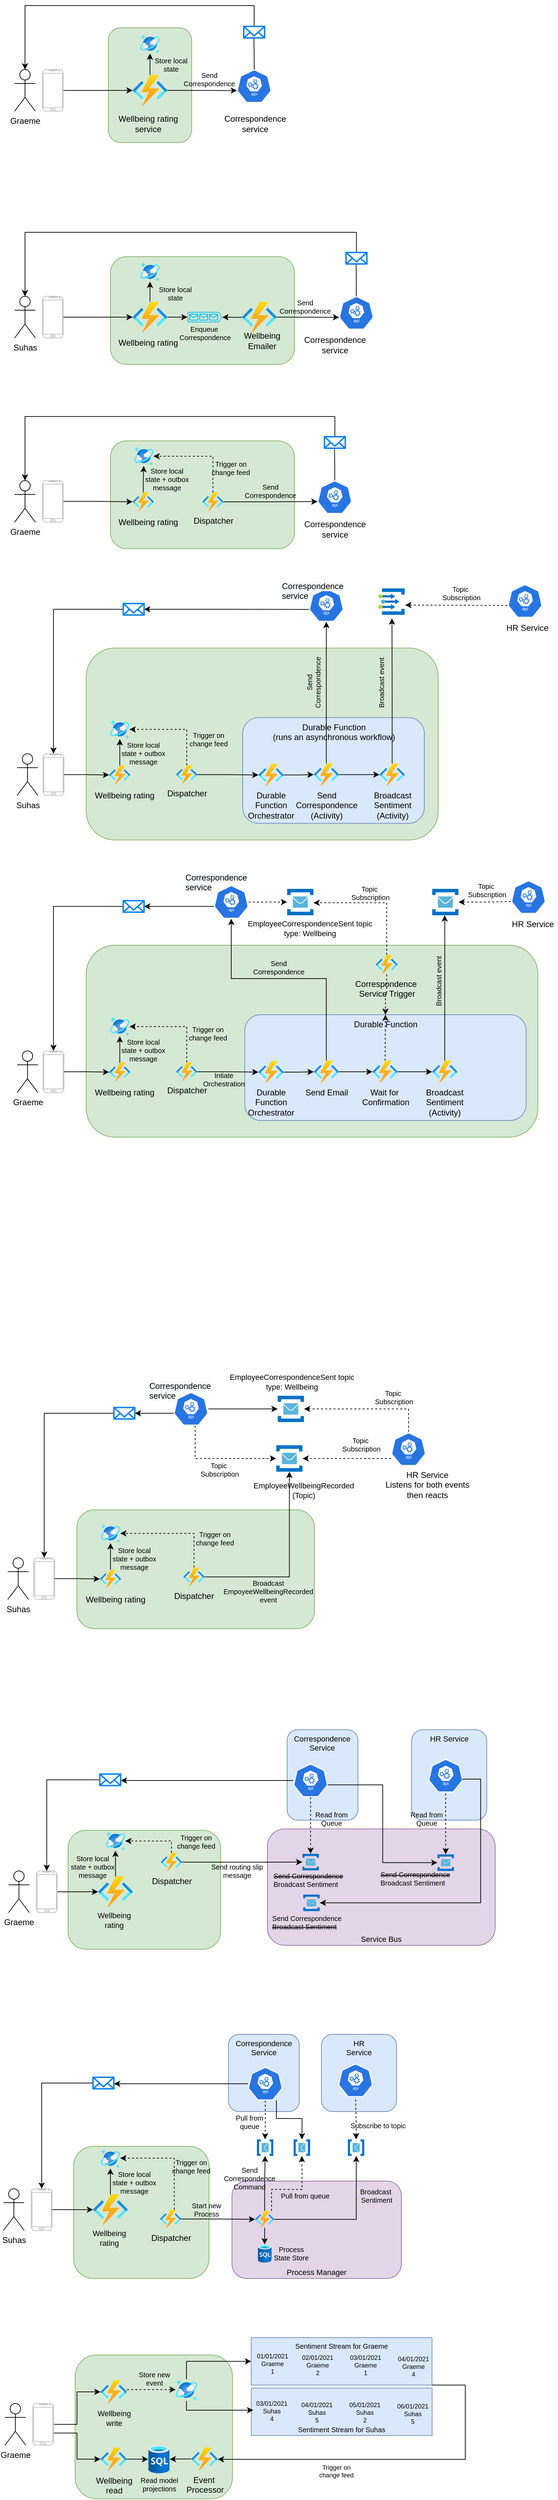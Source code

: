 <mxfile>
    <diagram id="0g8BXqu2HSocH2PIicUf" name="Page-1">
        <mxGraphModel dx="1582" dy="804" grid="0" gridSize="10" guides="1" tooltips="1" connect="1" arrows="1" fold="1" page="1" pageScale="1" pageWidth="1169" pageHeight="827" math="0" shadow="0">
            <root>
                <mxCell id="0"/>
                <mxCell id="1" parent="0"/>
                <mxCell id="PmaRed3diDtcTDXIdMSH-81" value="Sentiment Stream for Suhas" style="rounded=0;whiteSpace=wrap;html=1;fontSize=10;fillColor=#dae8fc;strokeColor=#6c8ebf;verticalAlign=bottom;" parent="1" vertex="1">
                    <mxGeometry x="370.84" y="3445.5" width="260.42" height="68.25" as="geometry"/>
                </mxCell>
                <mxCell id="PmaRed3diDtcTDXIdMSH-80" value="Sentiment Stream for Graeme" style="rounded=0;whiteSpace=wrap;html=1;fontSize=10;fillColor=#dae8fc;strokeColor=#6c8ebf;verticalAlign=top;" parent="1" vertex="1">
                    <mxGeometry x="370.67" y="3373" width="260.42" height="68.25" as="geometry"/>
                </mxCell>
                <mxCell id="AgFE_MD2gH8KqmMQmdO5-352" value="Service Bus" style="rounded=1;whiteSpace=wrap;html=1;labelBackgroundColor=none;fontSize=11;fillColor=#e1d5e7;strokeColor=#9673a6;verticalAlign=bottom;" parent="1" vertex="1">
                    <mxGeometry x="394" y="2641.67" width="328" height="167.33" as="geometry"/>
                </mxCell>
                <mxCell id="AgFE_MD2gH8KqmMQmdO5-350" value="HR Service" style="rounded=1;whiteSpace=wrap;html=1;labelBackgroundColor=none;fontSize=11;fillColor=#dae8fc;strokeColor=#6c8ebf;verticalAlign=top;" parent="1" vertex="1">
                    <mxGeometry x="601.66" y="2499" width="108.23" height="130" as="geometry"/>
                </mxCell>
                <mxCell id="AgFE_MD2gH8KqmMQmdO5-348" value="Correspondence&lt;br&gt;Service" style="rounded=1;whiteSpace=wrap;html=1;labelBackgroundColor=none;fontSize=11;fillColor=#dae8fc;strokeColor=#6c8ebf;verticalAlign=top;" parent="1" vertex="1">
                    <mxGeometry x="422.42" y="2499" width="102" height="130" as="geometry"/>
                </mxCell>
                <mxCell id="AgFE_MD2gH8KqmMQmdO5-344" value="" style="rounded=1;whiteSpace=wrap;html=1;labelBackgroundColor=none;fontSize=11;fillColor=#d5e8d4;strokeColor=#82b366;" parent="1" vertex="1">
                    <mxGeometry x="107" y="2643.67" width="219.7" height="171" as="geometry"/>
                </mxCell>
                <mxCell id="AgFE_MD2gH8KqmMQmdO5-168" value="" style="rounded=1;whiteSpace=wrap;html=1;labelBackgroundColor=none;fontSize=11;fillColor=#d5e8d4;strokeColor=#82b366;" parent="1" vertex="1">
                    <mxGeometry x="168" y="381" width="265" height="155" as="geometry"/>
                </mxCell>
                <mxCell id="AgFE_MD2gH8KqmMQmdO5-167" value="" style="rounded=1;whiteSpace=wrap;html=1;labelBackgroundColor=none;fontSize=11;fillColor=#d5e8d4;strokeColor=#82b366;" parent="1" vertex="1">
                    <mxGeometry x="165" y="52" width="120" height="165" as="geometry"/>
                </mxCell>
                <mxCell id="xG1OaEvJ-ssB0CjSIshb-7" style="edgeStyle=orthogonalEdgeStyle;rounded=0;orthogonalLoop=1;jettySize=auto;html=1;entryX=0.005;entryY=0.63;entryDx=0;entryDy=0;entryPerimeter=0;" parent="1" source="xG1OaEvJ-ssB0CjSIshb-1" target="xG1OaEvJ-ssB0CjSIshb-6" edge="1">
                    <mxGeometry relative="1" as="geometry"/>
                </mxCell>
                <mxCell id="AgFE_MD2gH8KqmMQmdO5-166" style="edgeStyle=orthogonalEdgeStyle;rounded=0;orthogonalLoop=1;jettySize=auto;html=1;fontSize=11;startArrow=none;startFill=0;endArrow=classic;endFill=1;" parent="1" source="xG1OaEvJ-ssB0CjSIshb-1" target="AgFE_MD2gH8KqmMQmdO5-165" edge="1">
                    <mxGeometry relative="1" as="geometry"/>
                </mxCell>
                <mxCell id="xG1OaEvJ-ssB0CjSIshb-1" value="" style="aspect=fixed;html=1;points=[];align=center;image;fontSize=12;image=img/lib/azure2/compute/Function_Apps.svg;" parent="1" vertex="1">
                    <mxGeometry x="200" y="120" width="50" height="44" as="geometry"/>
                </mxCell>
                <mxCell id="xG1OaEvJ-ssB0CjSIshb-2" value="Graeme" style="shape=umlActor;verticalLabelPosition=bottom;verticalAlign=top;html=1;outlineConnect=0;" parent="1" vertex="1">
                    <mxGeometry x="30" y="112" width="30" height="60" as="geometry"/>
                </mxCell>
                <mxCell id="xG1OaEvJ-ssB0CjSIshb-4" style="edgeStyle=orthogonalEdgeStyle;rounded=0;orthogonalLoop=1;jettySize=auto;html=1;" parent="1" source="xG1OaEvJ-ssB0CjSIshb-3" target="xG1OaEvJ-ssB0CjSIshb-1" edge="1">
                    <mxGeometry relative="1" as="geometry"/>
                </mxCell>
                <mxCell id="xG1OaEvJ-ssB0CjSIshb-3" value="" style="verticalLabelPosition=bottom;verticalAlign=top;html=1;shadow=0;dashed=0;strokeWidth=1;shape=mxgraph.android.phone2;strokeColor=#c0c0c0;" parent="1" vertex="1">
                    <mxGeometry x="70" y="112" width="30" height="60" as="geometry"/>
                </mxCell>
                <mxCell id="xG1OaEvJ-ssB0CjSIshb-11" style="edgeStyle=orthogonalEdgeStyle;rounded=0;orthogonalLoop=1;jettySize=auto;html=1;entryX=0.48;entryY=0.521;entryDx=0;entryDy=0;entryPerimeter=0;" parent="1" source="xG1OaEvJ-ssB0CjSIshb-6" target="xG1OaEvJ-ssB0CjSIshb-10" edge="1">
                    <mxGeometry relative="1" as="geometry"/>
                </mxCell>
                <mxCell id="xG1OaEvJ-ssB0CjSIshb-6" value="" style="sketch=0;html=1;dashed=0;whitespace=wrap;fillColor=#2875E2;strokeColor=#ffffff;points=[[0.005,0.63,0],[0.1,0.2,0],[0.9,0.2,0],[0.5,0,0],[0.995,0.63,0],[0.72,0.99,0],[0.5,1,0],[0.28,0.99,0]];shape=mxgraph.kubernetes.icon;prIcon=api" parent="1" vertex="1">
                    <mxGeometry x="350" y="112" width="50" height="48" as="geometry"/>
                </mxCell>
                <mxCell id="xG1OaEvJ-ssB0CjSIshb-8" value="Wellbeing rating&lt;br&gt;service" style="text;html=1;align=center;verticalAlign=middle;resizable=0;points=[];autosize=1;strokeColor=none;fillColor=none;" parent="1" vertex="1">
                    <mxGeometry x="174" y="174" width="96" height="32" as="geometry"/>
                </mxCell>
                <mxCell id="xG1OaEvJ-ssB0CjSIshb-9" value="Correspondence&lt;br&gt;service" style="text;html=1;align=center;verticalAlign=middle;resizable=0;points=[];autosize=1;strokeColor=none;fillColor=none;" parent="1" vertex="1">
                    <mxGeometry x="326" y="174" width="99" height="32" as="geometry"/>
                </mxCell>
                <mxCell id="xG1OaEvJ-ssB0CjSIshb-12" style="edgeStyle=orthogonalEdgeStyle;rounded=0;orthogonalLoop=1;jettySize=auto;html=1;entryX=0.5;entryY=0;entryDx=0;entryDy=0;entryPerimeter=0;" parent="1" source="xG1OaEvJ-ssB0CjSIshb-10" target="xG1OaEvJ-ssB0CjSIshb-2" edge="1">
                    <mxGeometry relative="1" as="geometry">
                        <Array as="points">
                            <mxPoint x="375" y="20"/>
                            <mxPoint x="45" y="20"/>
                        </Array>
                    </mxGeometry>
                </mxCell>
                <mxCell id="xG1OaEvJ-ssB0CjSIshb-10" value="" style="html=1;verticalLabelPosition=bottom;align=center;labelBackgroundColor=#ffffff;verticalAlign=top;strokeWidth=2;strokeColor=#0080F0;shadow=0;dashed=0;shape=mxgraph.ios7.icons.mail;" parent="1" vertex="1">
                    <mxGeometry x="360" y="50" width="30" height="16.5" as="geometry"/>
                </mxCell>
                <mxCell id="xG1OaEvJ-ssB0CjSIshb-25" style="edgeStyle=orthogonalEdgeStyle;rounded=0;orthogonalLoop=1;jettySize=auto;html=1;entryX=0;entryY=0.5;entryDx=0;entryDy=0;entryPerimeter=0;" parent="1" source="xG1OaEvJ-ssB0CjSIshb-14" target="xG1OaEvJ-ssB0CjSIshb-24" edge="1">
                    <mxGeometry relative="1" as="geometry"/>
                </mxCell>
                <mxCell id="AgFE_MD2gH8KqmMQmdO5-173" style="edgeStyle=orthogonalEdgeStyle;rounded=0;orthogonalLoop=1;jettySize=auto;html=1;fontSize=11;startArrow=none;startFill=0;endArrow=classic;endFill=1;" parent="1" source="xG1OaEvJ-ssB0CjSIshb-14" target="AgFE_MD2gH8KqmMQmdO5-172" edge="1">
                    <mxGeometry relative="1" as="geometry"/>
                </mxCell>
                <mxCell id="xG1OaEvJ-ssB0CjSIshb-14" value="" style="aspect=fixed;html=1;points=[];align=center;image;fontSize=12;image=img/lib/azure2/compute/Function_Apps.svg;" parent="1" vertex="1">
                    <mxGeometry x="200" y="446" width="50" height="44" as="geometry"/>
                </mxCell>
                <mxCell id="xG1OaEvJ-ssB0CjSIshb-15" value="Suhas" style="shape=umlActor;verticalLabelPosition=bottom;verticalAlign=top;html=1;outlineConnect=0;" parent="1" vertex="1">
                    <mxGeometry x="30" y="438" width="30" height="60" as="geometry"/>
                </mxCell>
                <mxCell id="xG1OaEvJ-ssB0CjSIshb-16" style="edgeStyle=orthogonalEdgeStyle;rounded=0;orthogonalLoop=1;jettySize=auto;html=1;" parent="1" source="xG1OaEvJ-ssB0CjSIshb-17" target="xG1OaEvJ-ssB0CjSIshb-14" edge="1">
                    <mxGeometry relative="1" as="geometry"/>
                </mxCell>
                <mxCell id="xG1OaEvJ-ssB0CjSIshb-17" value="" style="verticalLabelPosition=bottom;verticalAlign=top;html=1;shadow=0;dashed=0;strokeWidth=1;shape=mxgraph.android.phone2;strokeColor=#c0c0c0;" parent="1" vertex="1">
                    <mxGeometry x="70" y="438" width="30" height="60" as="geometry"/>
                </mxCell>
                <mxCell id="xG1OaEvJ-ssB0CjSIshb-28" style="edgeStyle=orthogonalEdgeStyle;rounded=0;orthogonalLoop=1;jettySize=auto;html=1;entryX=1;entryY=0.51;entryDx=0;entryDy=0;entryPerimeter=0;startArrow=none;" parent="1" source="AgFE_MD2gH8KqmMQmdO5-161" target="xG1OaEvJ-ssB0CjSIshb-24" edge="1">
                    <mxGeometry relative="1" as="geometry">
                        <Array as="points">
                            <mxPoint x="350" y="468"/>
                        </Array>
                    </mxGeometry>
                </mxCell>
                <mxCell id="AgFE_MD2gH8KqmMQmdO5-164" style="edgeStyle=orthogonalEdgeStyle;rounded=0;orthogonalLoop=1;jettySize=auto;html=1;entryX=0.481;entryY=0.408;entryDx=0;entryDy=0;entryPerimeter=0;fontSize=11;startArrow=none;startFill=0;endArrow=classic;endFill=1;" parent="1" source="xG1OaEvJ-ssB0CjSIshb-19" target="xG1OaEvJ-ssB0CjSIshb-23" edge="1">
                    <mxGeometry relative="1" as="geometry"/>
                </mxCell>
                <mxCell id="xG1OaEvJ-ssB0CjSIshb-19" value="" style="sketch=0;html=1;dashed=0;whitespace=wrap;fillColor=#2875E2;strokeColor=#ffffff;points=[[0.005,0.63,0],[0.1,0.2,0],[0.9,0.2,0],[0.5,0,0],[0.995,0.63,0],[0.72,0.99,0],[0.5,1,0],[0.28,0.99,0]];shape=mxgraph.kubernetes.icon;prIcon=api" parent="1" vertex="1">
                    <mxGeometry x="497.1" y="438" width="50" height="48" as="geometry"/>
                </mxCell>
                <mxCell id="xG1OaEvJ-ssB0CjSIshb-20" value="Wellbeing rating" style="text;html=1;align=center;verticalAlign=middle;resizable=0;points=[];autosize=1;strokeColor=none;fillColor=none;" parent="1" vertex="1">
                    <mxGeometry x="172" y="495" width="100" height="20" as="geometry"/>
                </mxCell>
                <mxCell id="xG1OaEvJ-ssB0CjSIshb-21" value="Wellbeing&lt;br&gt;Emailer" style="text;html=1;align=center;verticalAlign=middle;resizable=0;points=[];autosize=1;strokeColor=none;fillColor=none;" parent="1" vertex="1">
                    <mxGeometry x="354" y="486" width="63" height="32" as="geometry"/>
                </mxCell>
                <mxCell id="xG1OaEvJ-ssB0CjSIshb-22" style="edgeStyle=orthogonalEdgeStyle;rounded=0;orthogonalLoop=1;jettySize=auto;html=1;entryX=0.5;entryY=0;entryDx=0;entryDy=0;entryPerimeter=0;" parent="1" source="xG1OaEvJ-ssB0CjSIshb-23" target="xG1OaEvJ-ssB0CjSIshb-15" edge="1">
                    <mxGeometry relative="1" as="geometry">
                        <Array as="points">
                            <mxPoint x="522" y="346"/>
                            <mxPoint x="45" y="346"/>
                        </Array>
                    </mxGeometry>
                </mxCell>
                <mxCell id="xG1OaEvJ-ssB0CjSIshb-23" value="" style="html=1;verticalLabelPosition=bottom;align=center;labelBackgroundColor=#ffffff;verticalAlign=top;strokeWidth=2;strokeColor=#0080F0;shadow=0;dashed=0;shape=mxgraph.ios7.icons.mail;" parent="1" vertex="1">
                    <mxGeometry x="507.27" y="375" width="30" height="16.5" as="geometry"/>
                </mxCell>
                <mxCell id="xG1OaEvJ-ssB0CjSIshb-24" value="" style="verticalLabelPosition=bottom;html=1;verticalAlign=top;align=center;strokeColor=none;fillColor=#00BEF2;shape=mxgraph.azure.queue_generic;pointerEvents=1;" parent="1" vertex="1">
                    <mxGeometry x="279" y="460.5" width="50" height="15" as="geometry"/>
                </mxCell>
                <mxCell id="AgFE_MD2gH8KqmMQmdO5-5" value="Graeme" style="shape=umlActor;verticalLabelPosition=bottom;verticalAlign=top;html=1;outlineConnect=0;" parent="1" vertex="1">
                    <mxGeometry x="33.58" y="1522.96" width="30" height="60" as="geometry"/>
                </mxCell>
                <mxCell id="AgFE_MD2gH8KqmMQmdO5-7" value="" style="verticalLabelPosition=bottom;verticalAlign=top;html=1;shadow=0;dashed=0;strokeWidth=1;shape=mxgraph.android.phone2;strokeColor=#c0c0c0;" parent="1" vertex="1">
                    <mxGeometry x="71.01" y="1522.96" width="30" height="60" as="geometry"/>
                </mxCell>
                <mxCell id="AgFE_MD2gH8KqmMQmdO5-36" style="edgeStyle=orthogonalEdgeStyle;rounded=0;orthogonalLoop=1;jettySize=auto;html=1;" parent="1" source="AgFE_MD2gH8KqmMQmdO5-12" target="AgFE_MD2gH8KqmMQmdO5-7" edge="1">
                    <mxGeometry relative="1" as="geometry"/>
                </mxCell>
                <mxCell id="AgFE_MD2gH8KqmMQmdO5-242" style="edgeStyle=orthogonalEdgeStyle;rounded=0;orthogonalLoop=1;jettySize=auto;html=1;entryX=0.005;entryY=0.63;entryDx=0;entryDy=0;entryPerimeter=0;fontSize=11;fontColor=default;startArrow=classic;startFill=1;endArrow=none;endFill=0;" parent="1" source="AgFE_MD2gH8KqmMQmdO5-12" target="AgFE_MD2gH8KqmMQmdO5-33" edge="1">
                    <mxGeometry relative="1" as="geometry"/>
                </mxCell>
                <mxCell id="AgFE_MD2gH8KqmMQmdO5-12" value="" style="html=1;verticalLabelPosition=bottom;align=center;labelBackgroundColor=#ffffff;verticalAlign=top;strokeWidth=2;strokeColor=#0080F0;shadow=0;dashed=0;shape=mxgraph.ios7.icons.mail;" parent="1" vertex="1">
                    <mxGeometry x="186.42" y="1306.96" width="30" height="16.5" as="geometry"/>
                </mxCell>
                <mxCell id="AgFE_MD2gH8KqmMQmdO5-281" style="edgeStyle=orthogonalEdgeStyle;rounded=0;orthogonalLoop=1;jettySize=auto;html=1;fontSize=11;fontColor=default;startArrow=none;startFill=0;endArrow=classic;endFill=1;dashed=1;" parent="1" source="AgFE_MD2gH8KqmMQmdO5-33" target="AgFE_MD2gH8KqmMQmdO5-279" edge="1">
                    <mxGeometry relative="1" as="geometry"/>
                </mxCell>
                <mxCell id="AgFE_MD2gH8KqmMQmdO5-33" value="" style="sketch=0;html=1;dashed=0;whitespace=wrap;fillColor=#2875E2;strokeColor=#ffffff;points=[[0.005,0.63,0],[0.1,0.2,0],[0.9,0.2,0],[0.5,0,0],[0.995,0.63,0],[0.72,0.99,0],[0.5,1,0],[0.28,0.99,0]];shape=mxgraph.kubernetes.icon;prIcon=api" parent="1" vertex="1">
                    <mxGeometry x="316.99" y="1284.96" width="50" height="48" as="geometry"/>
                </mxCell>
                <mxCell id="AgFE_MD2gH8KqmMQmdO5-343" style="edgeStyle=orthogonalEdgeStyle;rounded=0;orthogonalLoop=1;jettySize=auto;html=1;fontSize=11;fontColor=default;startArrow=none;startFill=0;endArrow=classic;endFill=1;" parent="1" source="AgFE_MD2gH8KqmMQmdO5-45" target="AgFE_MD2gH8KqmMQmdO5-342" edge="1">
                    <mxGeometry relative="1" as="geometry"/>
                </mxCell>
                <mxCell id="AgFE_MD2gH8KqmMQmdO5-45" value="" style="aspect=fixed;html=1;points=[];align=center;image;fontSize=12;image=img/lib/azure2/compute/Function_Apps.svg;" parent="1" vertex="1">
                    <mxGeometry x="150.29" y="2710" width="50" height="44" as="geometry"/>
                </mxCell>
                <mxCell id="AgFE_MD2gH8KqmMQmdO5-46" value="Graeme" style="shape=umlActor;verticalLabelPosition=bottom;verticalAlign=top;html=1;outlineConnect=0;" parent="1" vertex="1">
                    <mxGeometry x="21.29" y="2702" width="30" height="60" as="geometry"/>
                </mxCell>
                <mxCell id="AgFE_MD2gH8KqmMQmdO5-47" style="edgeStyle=orthogonalEdgeStyle;rounded=0;orthogonalLoop=1;jettySize=auto;html=1;" parent="1" source="AgFE_MD2gH8KqmMQmdO5-48" target="AgFE_MD2gH8KqmMQmdO5-45" edge="1">
                    <mxGeometry relative="1" as="geometry"/>
                </mxCell>
                <mxCell id="AgFE_MD2gH8KqmMQmdO5-48" value="" style="verticalLabelPosition=bottom;verticalAlign=top;html=1;shadow=0;dashed=0;strokeWidth=1;shape=mxgraph.android.phone2;strokeColor=#c0c0c0;" parent="1" vertex="1">
                    <mxGeometry x="61.29" y="2702" width="30" height="60" as="geometry"/>
                </mxCell>
                <mxCell id="AgFE_MD2gH8KqmMQmdO5-49" value="Wellbeing &lt;br&gt;rating" style="text;html=1;align=center;verticalAlign=middle;resizable=0;points=[];autosize=1;strokeColor=none;fillColor=none;fontSize=11;" parent="1" vertex="1">
                    <mxGeometry x="144.29" y="2758" width="58" height="30" as="geometry"/>
                </mxCell>
                <mxCell id="AgFE_MD2gH8KqmMQmdO5-50" style="edgeStyle=orthogonalEdgeStyle;rounded=0;orthogonalLoop=1;jettySize=auto;html=1;" parent="1" source="AgFE_MD2gH8KqmMQmdO5-51" target="AgFE_MD2gH8KqmMQmdO5-48" edge="1">
                    <mxGeometry relative="1" as="geometry"/>
                </mxCell>
                <mxCell id="AgFE_MD2gH8KqmMQmdO5-51" value="" style="html=1;verticalLabelPosition=bottom;align=center;labelBackgroundColor=#ffffff;verticalAlign=top;strokeWidth=2;strokeColor=#0080F0;shadow=0;dashed=0;shape=mxgraph.ios7.icons.mail;" parent="1" vertex="1">
                    <mxGeometry x="152.7" y="2562.75" width="30" height="16.5" as="geometry"/>
                </mxCell>
                <mxCell id="AgFE_MD2gH8KqmMQmdO5-54" value="" style="sketch=0;html=1;dashed=0;whitespace=wrap;fillColor=#2875E2;strokeColor=#ffffff;points=[[0.005,0.63,0],[0.1,0.2,0],[0.9,0.2,0],[0.5,0,0],[0.995,0.63,0],[0.72,0.99,0],[0.5,1,0],[0.28,0.99,0]];shape=mxgraph.kubernetes.icon;prIcon=api" parent="1" vertex="1">
                    <mxGeometry x="625.8" y="2541.17" width="50" height="48" as="geometry"/>
                </mxCell>
                <mxCell id="AgFE_MD2gH8KqmMQmdO5-346" style="edgeStyle=orthogonalEdgeStyle;rounded=0;orthogonalLoop=1;jettySize=auto;html=1;entryX=1;entryY=0.5;entryDx=0;entryDy=0;fontSize=11;fontColor=default;startArrow=none;startFill=0;endArrow=classic;endFill=1;exitX=0.995;exitY=0.63;exitDx=0;exitDy=0;exitPerimeter=0;" parent="1" source="AgFE_MD2gH8KqmMQmdO5-54" target="AgFE_MD2gH8KqmMQmdO5-156" edge="1">
                    <mxGeometry relative="1" as="geometry">
                        <Array as="points">
                            <mxPoint x="675.16" y="2570"/>
                            <mxPoint x="701.16" y="2570"/>
                            <mxPoint x="701.16" y="2747"/>
                        </Array>
                    </mxGeometry>
                </mxCell>
                <mxCell id="AgFE_MD2gH8KqmMQmdO5-59" style="edgeStyle=orthogonalEdgeStyle;rounded=0;orthogonalLoop=1;jettySize=auto;html=1;entryX=1.008;entryY=0.559;entryDx=0;entryDy=0;entryPerimeter=0;" parent="1" source="AgFE_MD2gH8KqmMQmdO5-60" target="AgFE_MD2gH8KqmMQmdO5-51" edge="1">
                    <mxGeometry relative="1" as="geometry"/>
                </mxCell>
                <mxCell id="AgFE_MD2gH8KqmMQmdO5-60" value="" style="sketch=0;html=1;dashed=0;whitespace=wrap;fillColor=#2875E2;strokeColor=#ffffff;points=[[0.005,0.63,0],[0.1,0.2,0],[0.9,0.2,0],[0.5,0,0],[0.995,0.63,0],[0.72,0.99,0],[0.5,1,0],[0.28,0.99,0]];shape=mxgraph.kubernetes.icon;prIcon=api" parent="1" vertex="1">
                    <mxGeometry x="431.25" y="2548" width="50" height="48" as="geometry"/>
                </mxCell>
                <mxCell id="AgFE_MD2gH8KqmMQmdO5-72" value="&lt;strike style=&quot;font-size: 10px&quot;&gt;Send Correspondence&lt;/strike&gt;&lt;br style=&quot;font-size: 10px&quot;&gt;Broadcast Sentiment" style="text;html=1;align=left;verticalAlign=middle;resizable=0;points=[];autosize=1;strokeColor=none;fillColor=none;fontSize=10;" parent="1" vertex="1">
                    <mxGeometry x="554.56" y="2699.25" width="110" height="28" as="geometry"/>
                </mxCell>
                <mxCell id="AgFE_MD2gH8KqmMQmdO5-77" value="Send Correspondence&lt;br style=&quot;font-size: 10px&quot;&gt;&lt;strike style=&quot;font-size: 10px&quot;&gt;Broadcast Sentiment&lt;/strike&gt;" style="text;html=1;align=left;verticalAlign=middle;resizable=0;points=[];autosize=1;strokeColor=none;fillColor=none;fontSize=10;" parent="1" vertex="1">
                    <mxGeometry x="399.33" y="2762" width="110" height="28" as="geometry"/>
                </mxCell>
                <mxCell id="AgFE_MD2gH8KqmMQmdO5-349" style="edgeStyle=orthogonalEdgeStyle;rounded=0;orthogonalLoop=1;jettySize=auto;html=1;entryX=0.5;entryY=1;entryDx=0;entryDy=0;entryPerimeter=0;fontSize=11;fontColor=default;startArrow=classic;startFill=1;endArrow=none;endFill=0;dashed=1;" parent="1" source="AgFE_MD2gH8KqmMQmdO5-154" target="AgFE_MD2gH8KqmMQmdO5-54" edge="1">
                    <mxGeometry relative="1" as="geometry"/>
                </mxCell>
                <mxCell id="AgFE_MD2gH8KqmMQmdO5-154" value="" style="shape=image;verticalLabelPosition=bottom;labelBackgroundColor=default;verticalAlign=top;aspect=fixed;imageAspect=0;image=img/lib/mscae/Service_Bus.svg;direction=east;" parent="1" vertex="1">
                    <mxGeometry x="638.89" y="2678.17" width="23.83" height="23.83" as="geometry"/>
                </mxCell>
                <mxCell id="AgFE_MD2gH8KqmMQmdO5-156" value="" style="shape=image;verticalLabelPosition=bottom;labelBackgroundColor=default;verticalAlign=top;aspect=fixed;imageAspect=0;image=img/lib/mscae/Service_Bus.svg;" parent="1" vertex="1">
                    <mxGeometry x="445.57" y="2736" width="23.83" height="23.83" as="geometry"/>
                </mxCell>
                <mxCell id="AgFE_MD2gH8KqmMQmdO5-341" style="edgeStyle=orthogonalEdgeStyle;rounded=0;orthogonalLoop=1;jettySize=auto;html=1;entryX=0.5;entryY=1;entryDx=0;entryDy=0;entryPerimeter=0;fontSize=11;fontColor=default;startArrow=classic;startFill=1;endArrow=none;endFill=0;dashed=1;" parent="1" source="AgFE_MD2gH8KqmMQmdO5-157" target="AgFE_MD2gH8KqmMQmdO5-60" edge="1">
                    <mxGeometry relative="1" as="geometry"/>
                </mxCell>
                <mxCell id="AgFE_MD2gH8KqmMQmdO5-157" value="" style="shape=image;verticalLabelPosition=bottom;labelBackgroundColor=default;verticalAlign=top;aspect=fixed;imageAspect=0;image=img/lib/mscae/Service_Bus.svg;" parent="1" vertex="1">
                    <mxGeometry x="444.34" y="2677.42" width="23.83" height="23.83" as="geometry"/>
                </mxCell>
                <mxCell id="AgFE_MD2gH8KqmMQmdO5-163" style="edgeStyle=orthogonalEdgeStyle;rounded=0;orthogonalLoop=1;jettySize=auto;html=1;entryX=0.005;entryY=0.63;entryDx=0;entryDy=0;entryPerimeter=0;fontSize=11;startArrow=none;startFill=0;endArrow=classic;endFill=1;" parent="1" source="AgFE_MD2gH8KqmMQmdO5-161" target="xG1OaEvJ-ssB0CjSIshb-19" edge="1">
                    <mxGeometry relative="1" as="geometry"/>
                </mxCell>
                <mxCell id="AgFE_MD2gH8KqmMQmdO5-161" value="" style="aspect=fixed;html=1;points=[];align=center;image;fontSize=12;image=img/lib/azure2/compute/Function_Apps.svg;" parent="1" vertex="1">
                    <mxGeometry x="357.5" y="446" width="50" height="44" as="geometry"/>
                </mxCell>
                <mxCell id="AgFE_MD2gH8KqmMQmdO5-165" value="" style="aspect=fixed;html=1;points=[];align=center;image;fontSize=12;image=img/lib/azure2/databases/Azure_Cosmos_DB.svg;labelBackgroundColor=none;" parent="1" vertex="1">
                    <mxGeometry x="211" y="61" width="28" height="28" as="geometry"/>
                </mxCell>
                <mxCell id="AgFE_MD2gH8KqmMQmdO5-169" value="Correspondence&lt;br&gt;service" style="text;html=1;align=center;verticalAlign=middle;resizable=0;points=[];autosize=1;strokeColor=none;fillColor=none;" parent="1" vertex="1">
                    <mxGeometry x="441.5" y="492" width="99" height="32" as="geometry"/>
                </mxCell>
                <mxCell id="AgFE_MD2gH8KqmMQmdO5-172" value="" style="aspect=fixed;html=1;points=[];align=center;image;fontSize=12;image=img/lib/azure2/databases/Azure_Cosmos_DB.svg;labelBackgroundColor=none;" parent="1" vertex="1">
                    <mxGeometry x="211" y="389" width="28" height="28" as="geometry"/>
                </mxCell>
                <mxCell id="AgFE_MD2gH8KqmMQmdO5-174" value="" style="rounded=1;whiteSpace=wrap;html=1;labelBackgroundColor=none;fontSize=11;fillColor=#d5e8d4;strokeColor=#82b366;" parent="1" vertex="1">
                    <mxGeometry x="168" y="645.92" width="265" height="155" as="geometry"/>
                </mxCell>
                <mxCell id="AgFE_MD2gH8KqmMQmdO5-176" style="edgeStyle=orthogonalEdgeStyle;rounded=0;orthogonalLoop=1;jettySize=auto;html=1;fontSize=11;startArrow=none;startFill=0;endArrow=classic;endFill=1;" parent="1" source="AgFE_MD2gH8KqmMQmdO5-177" target="AgFE_MD2gH8KqmMQmdO5-192" edge="1">
                    <mxGeometry relative="1" as="geometry"/>
                </mxCell>
                <mxCell id="AgFE_MD2gH8KqmMQmdO5-177" value="" style="aspect=fixed;html=1;points=[];align=center;image;fontSize=12;image=img/lib/azure2/compute/Function_Apps.svg;" parent="1" vertex="1">
                    <mxGeometry x="200" y="720" width="30.59" height="26.92" as="geometry"/>
                </mxCell>
                <mxCell id="AgFE_MD2gH8KqmMQmdO5-178" value="Graeme" style="shape=umlActor;verticalLabelPosition=bottom;verticalAlign=top;html=1;outlineConnect=0;" parent="1" vertex="1">
                    <mxGeometry x="30" y="702.92" width="30" height="60" as="geometry"/>
                </mxCell>
                <mxCell id="AgFE_MD2gH8KqmMQmdO5-179" style="edgeStyle=orthogonalEdgeStyle;rounded=0;orthogonalLoop=1;jettySize=auto;html=1;" parent="1" source="AgFE_MD2gH8KqmMQmdO5-180" target="AgFE_MD2gH8KqmMQmdO5-177" edge="1">
                    <mxGeometry relative="1" as="geometry"/>
                </mxCell>
                <mxCell id="AgFE_MD2gH8KqmMQmdO5-180" value="" style="verticalLabelPosition=bottom;verticalAlign=top;html=1;shadow=0;dashed=0;strokeWidth=1;shape=mxgraph.android.phone2;strokeColor=#c0c0c0;" parent="1" vertex="1">
                    <mxGeometry x="70" y="702.92" width="30" height="60" as="geometry"/>
                </mxCell>
                <mxCell id="AgFE_MD2gH8KqmMQmdO5-182" style="edgeStyle=orthogonalEdgeStyle;rounded=0;orthogonalLoop=1;jettySize=auto;html=1;entryX=0.481;entryY=0.408;entryDx=0;entryDy=0;entryPerimeter=0;fontSize=11;startArrow=none;startFill=0;endArrow=classic;endFill=1;" parent="1" source="AgFE_MD2gH8KqmMQmdO5-183" target="AgFE_MD2gH8KqmMQmdO5-187" edge="1">
                    <mxGeometry relative="1" as="geometry"/>
                </mxCell>
                <mxCell id="AgFE_MD2gH8KqmMQmdO5-183" value="" style="sketch=0;html=1;dashed=0;whitespace=wrap;fillColor=#2875E2;strokeColor=#ffffff;points=[[0.005,0.63,0],[0.1,0.2,0],[0.9,0.2,0],[0.5,0,0],[0.995,0.63,0],[0.72,0.99,0],[0.5,1,0],[0.28,0.99,0]];shape=mxgraph.kubernetes.icon;prIcon=api" parent="1" vertex="1">
                    <mxGeometry x="466" y="702.92" width="50" height="48" as="geometry"/>
                </mxCell>
                <mxCell id="AgFE_MD2gH8KqmMQmdO5-184" value="Wellbeing rating" style="text;html=1;align=center;verticalAlign=middle;resizable=0;points=[];autosize=1;strokeColor=none;fillColor=none;" parent="1" vertex="1">
                    <mxGeometry x="172" y="752.92" width="100" height="20" as="geometry"/>
                </mxCell>
                <mxCell id="AgFE_MD2gH8KqmMQmdO5-186" style="edgeStyle=orthogonalEdgeStyle;rounded=0;orthogonalLoop=1;jettySize=auto;html=1;entryX=0.5;entryY=0;entryDx=0;entryDy=0;entryPerimeter=0;" parent="1" source="AgFE_MD2gH8KqmMQmdO5-187" target="AgFE_MD2gH8KqmMQmdO5-178" edge="1">
                    <mxGeometry relative="1" as="geometry">
                        <Array as="points">
                            <mxPoint x="491" y="610.92"/>
                            <mxPoint x="45" y="610.92"/>
                        </Array>
                    </mxGeometry>
                </mxCell>
                <mxCell id="AgFE_MD2gH8KqmMQmdO5-187" value="" style="html=1;verticalLabelPosition=bottom;align=center;labelBackgroundColor=#ffffff;verticalAlign=top;strokeWidth=2;strokeColor=#0080F0;shadow=0;dashed=0;shape=mxgraph.ios7.icons.mail;" parent="1" vertex="1">
                    <mxGeometry x="476.17" y="639.92" width="30" height="16.5" as="geometry"/>
                </mxCell>
                <mxCell id="AgFE_MD2gH8KqmMQmdO5-189" style="edgeStyle=orthogonalEdgeStyle;rounded=0;orthogonalLoop=1;jettySize=auto;html=1;entryX=0.005;entryY=0.63;entryDx=0;entryDy=0;entryPerimeter=0;fontSize=11;startArrow=none;startFill=0;endArrow=classic;endFill=1;" parent="1" source="AgFE_MD2gH8KqmMQmdO5-193" target="AgFE_MD2gH8KqmMQmdO5-183" edge="1">
                    <mxGeometry relative="1" as="geometry">
                        <mxPoint x="400.23" y="733.909" as="sourcePoint"/>
                    </mxGeometry>
                </mxCell>
                <mxCell id="AgFE_MD2gH8KqmMQmdO5-191" value="Correspondence&lt;br&gt;service" style="text;html=1;align=center;verticalAlign=middle;resizable=0;points=[];autosize=1;strokeColor=none;fillColor=none;" parent="1" vertex="1">
                    <mxGeometry x="441.5" y="756.92" width="99" height="32" as="geometry"/>
                </mxCell>
                <mxCell id="AgFE_MD2gH8KqmMQmdO5-192" value="" style="aspect=fixed;html=1;points=[];align=center;image;fontSize=12;image=img/lib/azure2/databases/Azure_Cosmos_DB.svg;labelBackgroundColor=none;" parent="1" vertex="1">
                    <mxGeometry x="202" y="653.92" width="28" height="28" as="geometry"/>
                </mxCell>
                <mxCell id="AgFE_MD2gH8KqmMQmdO5-194" style="edgeStyle=orthogonalEdgeStyle;rounded=0;orthogonalLoop=1;jettySize=auto;html=1;fontSize=11;fontColor=default;startArrow=none;startFill=0;endArrow=classic;endFill=1;dashed=1;" parent="1" source="AgFE_MD2gH8KqmMQmdO5-193" target="AgFE_MD2gH8KqmMQmdO5-192" edge="1">
                    <mxGeometry relative="1" as="geometry">
                        <Array as="points">
                            <mxPoint x="316" y="668"/>
                        </Array>
                    </mxGeometry>
                </mxCell>
                <mxCell id="AgFE_MD2gH8KqmMQmdO5-193" value="Dispatcher" style="aspect=fixed;html=1;points=[];align=center;image;fontSize=12;image=img/lib/azure2/compute/Function_Apps.svg;labelBackgroundColor=none;fontColor=default;" parent="1" vertex="1">
                    <mxGeometry x="300.25" y="720" width="30.59" height="26.92" as="geometry"/>
                </mxCell>
                <mxCell id="AgFE_MD2gH8KqmMQmdO5-220" value="" style="rounded=1;whiteSpace=wrap;html=1;labelBackgroundColor=none;fontSize=11;fillColor=#d5e8d4;strokeColor=#82b366;" parent="1" vertex="1">
                    <mxGeometry x="133.01" y="1370.96" width="650.57" height="276" as="geometry"/>
                </mxCell>
                <mxCell id="AgFE_MD2gH8KqmMQmdO5-221" style="edgeStyle=orthogonalEdgeStyle;rounded=0;orthogonalLoop=1;jettySize=auto;html=1;fontSize=11;startArrow=none;startFill=0;endArrow=classic;endFill=1;" parent="1" source="AgFE_MD2gH8KqmMQmdO5-222" target="AgFE_MD2gH8KqmMQmdO5-228" edge="1">
                    <mxGeometry relative="1" as="geometry">
                        <mxPoint x="183.455" y="1540.04" as="sourcePoint"/>
                        <mxPoint x="184.205" y="1501.96" as="targetPoint"/>
                    </mxGeometry>
                </mxCell>
                <mxCell id="AgFE_MD2gH8KqmMQmdO5-222" value="" style="aspect=fixed;html=1;points=[];align=center;image;fontSize=12;image=img/lib/azure2/compute/Function_Apps.svg;" parent="1" vertex="1">
                    <mxGeometry x="166.17" y="1540.04" width="30.59" height="26.92" as="geometry"/>
                </mxCell>
                <mxCell id="AgFE_MD2gH8KqmMQmdO5-224" value="Wellbeing rating" style="text;html=1;align=center;verticalAlign=middle;resizable=0;points=[];autosize=1;strokeColor=none;fillColor=none;" parent="1" vertex="1">
                    <mxGeometry x="138.17" y="1572.96" width="100" height="20" as="geometry"/>
                </mxCell>
                <mxCell id="AgFE_MD2gH8KqmMQmdO5-228" value="" style="aspect=fixed;html=1;points=[];align=center;image;fontSize=12;image=img/lib/azure2/databases/Azure_Cosmos_DB.svg;labelBackgroundColor=none;" parent="1" vertex="1">
                    <mxGeometry x="167.47" y="1473.96" width="28" height="28" as="geometry"/>
                </mxCell>
                <mxCell id="AgFE_MD2gH8KqmMQmdO5-229" style="edgeStyle=orthogonalEdgeStyle;rounded=0;orthogonalLoop=1;jettySize=auto;html=1;fontSize=11;fontColor=default;startArrow=none;startFill=0;endArrow=classic;endFill=1;dashed=1;" parent="1" source="AgFE_MD2gH8KqmMQmdO5-231" target="AgFE_MD2gH8KqmMQmdO5-228" edge="1">
                    <mxGeometry relative="1" as="geometry">
                        <Array as="points">
                            <mxPoint x="278.16" y="1487.96"/>
                        </Array>
                    </mxGeometry>
                </mxCell>
                <mxCell id="AgFE_MD2gH8KqmMQmdO5-231" value="Dispatcher" style="aspect=fixed;html=1;points=[];align=center;image;fontSize=12;image=img/lib/azure2/compute/Function_Apps.svg;labelBackgroundColor=none;fontColor=default;" parent="1" vertex="1">
                    <mxGeometry x="262.57" y="1539.5" width="30.59" height="26.92" as="geometry"/>
                </mxCell>
                <mxCell id="AgFE_MD2gH8KqmMQmdO5-6" style="edgeStyle=orthogonalEdgeStyle;rounded=0;orthogonalLoop=1;jettySize=auto;html=1;" parent="1" source="AgFE_MD2gH8KqmMQmdO5-7" target="AgFE_MD2gH8KqmMQmdO5-222" edge="1">
                    <mxGeometry relative="1" as="geometry">
                        <mxPoint x="167.17" y="1550.96" as="targetPoint"/>
                        <Array as="points"/>
                    </mxGeometry>
                </mxCell>
                <mxCell id="AgFE_MD2gH8KqmMQmdO5-40" value="Durable Function" style="rounded=1;whiteSpace=wrap;html=1;fillColor=#dae8fc;strokeColor=#6c8ebf;verticalAlign=top;align=center;" parent="1" vertex="1">
                    <mxGeometry x="361.5" y="1470.96" width="405.08" height="152" as="geometry"/>
                </mxCell>
                <mxCell id="PmaRed3diDtcTDXIdMSH-47" style="edgeStyle=orthogonalEdgeStyle;rounded=0;orthogonalLoop=1;jettySize=auto;html=1;fontSize=10;startArrow=none;startFill=0;endArrow=classic;endFill=1;" parent="1" source="AgFE_MD2gH8KqmMQmdO5-32" target="AgFE_MD2gH8KqmMQmdO5-282" edge="1">
                    <mxGeometry relative="1" as="geometry"/>
                </mxCell>
                <mxCell id="AgFE_MD2gH8KqmMQmdO5-32" value="Send Email" style="aspect=fixed;html=1;points=[];align=center;image;fontSize=12;image=img/lib/azure2/compute/Function_Apps.svg;labelBackgroundColor=none;" parent="1" vertex="1">
                    <mxGeometry x="460.74" y="1536.957" width="36.36" height="32" as="geometry"/>
                </mxCell>
                <mxCell id="AgFE_MD2gH8KqmMQmdO5-238" style="edgeStyle=orthogonalEdgeStyle;rounded=0;orthogonalLoop=1;jettySize=auto;html=1;fontSize=11;fontColor=default;startArrow=none;startFill=0;endArrow=classic;endFill=1;" parent="1" source="AgFE_MD2gH8KqmMQmdO5-237" target="AgFE_MD2gH8KqmMQmdO5-32" edge="1">
                    <mxGeometry relative="1" as="geometry"/>
                </mxCell>
                <mxCell id="AgFE_MD2gH8KqmMQmdO5-237" value="Durable&lt;br&gt;Function&lt;br&gt;Orchestrator" style="aspect=fixed;html=1;points=[];align=center;image;fontSize=12;image=img/lib/azure2/compute/Function_Apps.svg;labelBackgroundColor=none;" parent="1" vertex="1">
                    <mxGeometry x="381.14" y="1537.497" width="36.36" height="32" as="geometry"/>
                </mxCell>
                <mxCell id="AgFE_MD2gH8KqmMQmdO5-240" style="edgeStyle=orthogonalEdgeStyle;rounded=0;orthogonalLoop=1;jettySize=auto;html=1;fontSize=11;fontColor=default;startArrow=none;startFill=0;endArrow=classic;endFill=1;" parent="1" source="AgFE_MD2gH8KqmMQmdO5-231" target="AgFE_MD2gH8KqmMQmdO5-237" edge="1">
                    <mxGeometry relative="1" as="geometry">
                        <mxPoint x="366.4" y="1554.051" as="sourcePoint"/>
                    </mxGeometry>
                </mxCell>
                <mxCell id="AgFE_MD2gH8KqmMQmdO5-241" style="edgeStyle=orthogonalEdgeStyle;rounded=0;orthogonalLoop=1;jettySize=auto;html=1;entryX=0.5;entryY=1;entryDx=0;entryDy=0;entryPerimeter=0;fontSize=11;fontColor=default;startArrow=none;startFill=0;endArrow=classic;endFill=1;" parent="1" source="AgFE_MD2gH8KqmMQmdO5-32" target="AgFE_MD2gH8KqmMQmdO5-33" edge="1">
                    <mxGeometry relative="1" as="geometry">
                        <Array as="points">
                            <mxPoint x="479.16" y="1418.96"/>
                            <mxPoint x="342.16" y="1418.96"/>
                        </Array>
                    </mxGeometry>
                </mxCell>
                <mxCell id="AgFE_MD2gH8KqmMQmdO5-279" value="" style="shape=image;verticalLabelPosition=bottom;labelBackgroundColor=default;verticalAlign=top;aspect=fixed;imageAspect=0;image=img/lib/mscae/Service_Bus.svg;" parent="1" vertex="1">
                    <mxGeometry x="422.42" y="1289.96" width="38" height="38" as="geometry"/>
                </mxCell>
                <mxCell id="AgFE_MD2gH8KqmMQmdO5-286" style="edgeStyle=orthogonalEdgeStyle;rounded=0;orthogonalLoop=1;jettySize=auto;html=1;fontSize=11;fontColor=default;startArrow=none;startFill=0;endArrow=classic;endFill=1;" parent="1" source="AgFE_MD2gH8KqmMQmdO5-282" target="PmaRed3diDtcTDXIdMSH-43" edge="1">
                    <mxGeometry relative="1" as="geometry">
                        <mxPoint x="650.93" y="1553.997" as="targetPoint"/>
                    </mxGeometry>
                </mxCell>
                <mxCell id="AgFE_MD2gH8KqmMQmdO5-287" style="edgeStyle=orthogonalEdgeStyle;rounded=0;orthogonalLoop=1;jettySize=auto;html=1;fontSize=11;fontColor=default;startArrow=none;startFill=0;endArrow=classic;endFill=1;dashed=1;" parent="1" source="AgFE_MD2gH8KqmMQmdO5-282" target="AgFE_MD2gH8KqmMQmdO5-40" edge="1">
                    <mxGeometry relative="1" as="geometry"/>
                </mxCell>
                <mxCell id="AgFE_MD2gH8KqmMQmdO5-282" value="Wait for&amp;nbsp;&lt;br&gt;Confirmation" style="aspect=fixed;html=1;points=[];align=center;image;fontSize=12;image=img/lib/azure2/compute/Function_Apps.svg;labelBackgroundColor=none;" parent="1" vertex="1">
                    <mxGeometry x="545.39" y="1536.997" width="36.36" height="32" as="geometry"/>
                </mxCell>
                <mxCell id="AgFE_MD2gH8KqmMQmdO5-284" style="edgeStyle=orthogonalEdgeStyle;rounded=0;orthogonalLoop=1;jettySize=auto;html=1;dashed=1;fontSize=11;fontColor=default;startArrow=none;startFill=0;endArrow=classic;endFill=1;" parent="1" source="AgFE_MD2gH8KqmMQmdO5-283" target="AgFE_MD2gH8KqmMQmdO5-279" edge="1">
                    <mxGeometry relative="1" as="geometry">
                        <Array as="points">
                            <mxPoint x="566.16" y="1309.96"/>
                        </Array>
                    </mxGeometry>
                </mxCell>
                <mxCell id="AgFE_MD2gH8KqmMQmdO5-285" style="edgeStyle=orthogonalEdgeStyle;rounded=0;orthogonalLoop=1;jettySize=auto;html=1;dashed=1;fontSize=11;fontColor=default;startArrow=none;startFill=0;endArrow=classic;endFill=1;" parent="1" source="AgFE_MD2gH8KqmMQmdO5-283" target="AgFE_MD2gH8KqmMQmdO5-40" edge="1">
                    <mxGeometry relative="1" as="geometry"/>
                </mxCell>
                <mxCell id="AgFE_MD2gH8KqmMQmdO5-283" value="Correspondence&amp;nbsp;&lt;br&gt;Service Trigger" style="aspect=fixed;html=1;points=[];align=center;image;fontSize=12;image=img/lib/azure2/compute/Function_Apps.svg;labelBackgroundColor=none;" parent="1" vertex="1">
                    <mxGeometry x="550.02" y="1384.96" width="31.73" height="27.92" as="geometry"/>
                </mxCell>
                <mxCell id="AgFE_MD2gH8KqmMQmdO5-290" value="Suhas" style="shape=umlActor;verticalLabelPosition=bottom;verticalAlign=top;html=1;outlineConnect=0;" parent="1" vertex="1">
                    <mxGeometry x="20.22" y="2251.75" width="30" height="60" as="geometry"/>
                </mxCell>
                <mxCell id="AgFE_MD2gH8KqmMQmdO5-291" value="" style="verticalLabelPosition=bottom;verticalAlign=top;html=1;shadow=0;dashed=0;strokeWidth=1;shape=mxgraph.android.phone2;strokeColor=#c0c0c0;" parent="1" vertex="1">
                    <mxGeometry x="57.65" y="2251.75" width="30" height="60" as="geometry"/>
                </mxCell>
                <mxCell id="AgFE_MD2gH8KqmMQmdO5-292" style="edgeStyle=orthogonalEdgeStyle;rounded=0;orthogonalLoop=1;jettySize=auto;html=1;" parent="1" source="AgFE_MD2gH8KqmMQmdO5-294" target="AgFE_MD2gH8KqmMQmdO5-291" edge="1">
                    <mxGeometry relative="1" as="geometry"/>
                </mxCell>
                <mxCell id="AgFE_MD2gH8KqmMQmdO5-293" style="edgeStyle=orthogonalEdgeStyle;rounded=0;orthogonalLoop=1;jettySize=auto;html=1;entryX=0.005;entryY=0.63;entryDx=0;entryDy=0;entryPerimeter=0;fontSize=11;fontColor=default;startArrow=classic;startFill=1;endArrow=none;endFill=0;" parent="1" source="AgFE_MD2gH8KqmMQmdO5-294" target="AgFE_MD2gH8KqmMQmdO5-299" edge="1">
                    <mxGeometry relative="1" as="geometry"/>
                </mxCell>
                <mxCell id="AgFE_MD2gH8KqmMQmdO5-294" value="" style="html=1;verticalLabelPosition=bottom;align=center;labelBackgroundColor=#ffffff;verticalAlign=top;strokeWidth=2;strokeColor=#0080F0;shadow=0;dashed=0;shape=mxgraph.ios7.icons.mail;" parent="1" vertex="1">
                    <mxGeometry x="173.06" y="2035.75" width="30" height="16.5" as="geometry"/>
                </mxCell>
                <mxCell id="AgFE_MD2gH8KqmMQmdO5-450" style="edgeStyle=orthogonalEdgeStyle;rounded=0;orthogonalLoop=1;jettySize=auto;html=1;dashed=1;fontSize=6;fontColor=default;startArrow=none;startFill=0;endArrow=classic;endFill=1;" parent="1" source="AgFE_MD2gH8KqmMQmdO5-296" target="AgFE_MD2gH8KqmMQmdO5-330" edge="1">
                    <mxGeometry relative="1" as="geometry">
                        <Array as="points">
                            <mxPoint x="520" y="2109"/>
                            <mxPoint x="520" y="2109"/>
                        </Array>
                    </mxGeometry>
                </mxCell>
                <mxCell id="AgFE_MD2gH8KqmMQmdO5-296" value="" style="sketch=0;html=1;dashed=0;whitespace=wrap;fillColor=#2875E2;strokeColor=#ffffff;points=[[0.005,0.63,0],[0.1,0.2,0],[0.9,0.2,0],[0.5,0,0],[0.995,0.63,0],[0.72,0.99,0],[0.5,1,0],[0.28,0.99,0]];shape=mxgraph.kubernetes.icon;prIcon=api" parent="1" vertex="1">
                    <mxGeometry x="572.29" y="2071.75" width="50" height="48" as="geometry"/>
                </mxCell>
                <mxCell id="AgFE_MD2gH8KqmMQmdO5-297" value="HR Service&lt;br&gt;Listens for both events&lt;br&gt;then reacts" style="text;html=1;align=center;verticalAlign=middle;resizable=0;points=[];autosize=1;strokeColor=none;fillColor=none;" parent="1" vertex="1">
                    <mxGeometry x="558.81" y="2124" width="131" height="46" as="geometry"/>
                </mxCell>
                <mxCell id="AgFE_MD2gH8KqmMQmdO5-298" style="edgeStyle=orthogonalEdgeStyle;rounded=0;orthogonalLoop=1;jettySize=auto;html=1;fontSize=11;fontColor=default;startArrow=none;startFill=0;endArrow=classic;endFill=1;" parent="1" source="AgFE_MD2gH8KqmMQmdO5-299" target="AgFE_MD2gH8KqmMQmdO5-333" edge="1">
                    <mxGeometry relative="1" as="geometry">
                        <mxPoint x="409.06" y="2038.75" as="targetPoint"/>
                    </mxGeometry>
                </mxCell>
                <mxCell id="AgFE_MD2gH8KqmMQmdO5-332" style="edgeStyle=orthogonalEdgeStyle;rounded=0;orthogonalLoop=1;jettySize=auto;html=1;dashed=1;fontSize=11;fontColor=default;startArrow=none;startFill=0;endArrow=classic;endFill=1;" parent="1" source="AgFE_MD2gH8KqmMQmdO5-299" target="AgFE_MD2gH8KqmMQmdO5-330" edge="1">
                    <mxGeometry relative="1" as="geometry">
                        <Array as="points">
                            <mxPoint x="290" y="2109"/>
                        </Array>
                    </mxGeometry>
                </mxCell>
                <mxCell id="AgFE_MD2gH8KqmMQmdO5-299" value="" style="sketch=0;html=1;dashed=0;whitespace=wrap;fillColor=#2875E2;strokeColor=#ffffff;points=[[0.005,0.63,0],[0.1,0.2,0],[0.9,0.2,0],[0.5,0,0],[0.995,0.63,0],[0.72,0.99,0],[0.5,1,0],[0.28,0.99,0]];shape=mxgraph.kubernetes.icon;prIcon=api" parent="1" vertex="1">
                    <mxGeometry x="259.0" y="2013.75" width="50" height="48" as="geometry"/>
                </mxCell>
                <mxCell id="AgFE_MD2gH8KqmMQmdO5-300" value="" style="rounded=1;whiteSpace=wrap;html=1;labelBackgroundColor=none;fontSize=11;fillColor=#d5e8d4;strokeColor=#82b366;" parent="1" vertex="1">
                    <mxGeometry x="119.65" y="2182.75" width="342.14" height="171" as="geometry"/>
                </mxCell>
                <mxCell id="AgFE_MD2gH8KqmMQmdO5-301" style="edgeStyle=orthogonalEdgeStyle;rounded=0;orthogonalLoop=1;jettySize=auto;html=1;fontSize=11;startArrow=none;startFill=0;endArrow=classic;endFill=1;" parent="1" source="AgFE_MD2gH8KqmMQmdO5-302" target="AgFE_MD2gH8KqmMQmdO5-308" edge="1">
                    <mxGeometry relative="1" as="geometry">
                        <mxPoint x="170.095" y="2268.83" as="sourcePoint"/>
                        <mxPoint x="170.845" y="2230.75" as="targetPoint"/>
                    </mxGeometry>
                </mxCell>
                <mxCell id="AgFE_MD2gH8KqmMQmdO5-302" value="" style="aspect=fixed;html=1;points=[];align=center;image;fontSize=12;image=img/lib/azure2/compute/Function_Apps.svg;" parent="1" vertex="1">
                    <mxGeometry x="152.81" y="2268.83" width="30.59" height="26.92" as="geometry"/>
                </mxCell>
                <mxCell id="AgFE_MD2gH8KqmMQmdO5-304" value="Wellbeing rating" style="text;html=1;align=center;verticalAlign=middle;resizable=0;points=[];autosize=1;strokeColor=none;fillColor=none;" parent="1" vertex="1">
                    <mxGeometry x="124.81" y="2301.75" width="100" height="20" as="geometry"/>
                </mxCell>
                <mxCell id="AgFE_MD2gH8KqmMQmdO5-308" value="" style="aspect=fixed;html=1;points=[];align=center;image;fontSize=12;image=img/lib/azure2/databases/Azure_Cosmos_DB.svg;labelBackgroundColor=none;" parent="1" vertex="1">
                    <mxGeometry x="154.11" y="2202.75" width="28" height="28" as="geometry"/>
                </mxCell>
                <mxCell id="AgFE_MD2gH8KqmMQmdO5-309" style="edgeStyle=orthogonalEdgeStyle;rounded=0;orthogonalLoop=1;jettySize=auto;html=1;fontSize=11;fontColor=default;startArrow=none;startFill=0;endArrow=classic;endFill=1;dashed=1;" parent="1" source="AgFE_MD2gH8KqmMQmdO5-311" target="AgFE_MD2gH8KqmMQmdO5-308" edge="1">
                    <mxGeometry relative="1" as="geometry">
                        <Array as="points">
                            <mxPoint x="288.79" y="2216.75"/>
                        </Array>
                    </mxGeometry>
                </mxCell>
                <mxCell id="AgFE_MD2gH8KqmMQmdO5-311" value="Dispatcher" style="aspect=fixed;html=1;points=[];align=center;image;fontSize=12;image=img/lib/azure2/compute/Function_Apps.svg;labelBackgroundColor=none;fontColor=default;" parent="1" vertex="1">
                    <mxGeometry x="273.04" y="2265.75" width="30.59" height="26.92" as="geometry"/>
                </mxCell>
                <mxCell id="AgFE_MD2gH8KqmMQmdO5-312" style="edgeStyle=orthogonalEdgeStyle;rounded=0;orthogonalLoop=1;jettySize=auto;html=1;" parent="1" source="AgFE_MD2gH8KqmMQmdO5-291" target="AgFE_MD2gH8KqmMQmdO5-302" edge="1">
                    <mxGeometry relative="1" as="geometry">
                        <mxPoint x="153.81" y="2279.75" as="targetPoint"/>
                        <Array as="points"/>
                    </mxGeometry>
                </mxCell>
                <mxCell id="AgFE_MD2gH8KqmMQmdO5-320" style="edgeStyle=orthogonalEdgeStyle;rounded=0;orthogonalLoop=1;jettySize=auto;html=1;fontSize=11;fontColor=default;startArrow=none;startFill=0;endArrow=classic;endFill=1;" parent="1" source="AgFE_MD2gH8KqmMQmdO5-311" target="AgFE_MD2gH8KqmMQmdO5-330" edge="1">
                    <mxGeometry relative="1" as="geometry">
                        <mxPoint x="374.04" y="2282.75" as="sourcePoint"/>
                        <mxPoint x="413.2" y="2282.274" as="targetPoint"/>
                    </mxGeometry>
                </mxCell>
                <mxCell id="AgFE_MD2gH8KqmMQmdO5-330" value="" style="shape=image;verticalLabelPosition=bottom;labelBackgroundColor=default;verticalAlign=top;aspect=fixed;imageAspect=0;image=img/lib/mscae/Service_Bus.svg;" parent="1" vertex="1">
                    <mxGeometry x="406.7" y="2090" width="38" height="38" as="geometry"/>
                </mxCell>
                <mxCell id="AgFE_MD2gH8KqmMQmdO5-331" value="EmployeeWellbeingRecorded&lt;br&gt;(Topic)" style="text;html=1;align=center;verticalAlign=middle;resizable=0;points=[];autosize=1;strokeColor=none;fillColor=none;fontSize=11;fontColor=default;" parent="1" vertex="1">
                    <mxGeometry x="368.79" y="2140" width="155" height="30" as="geometry"/>
                </mxCell>
                <mxCell id="AgFE_MD2gH8KqmMQmdO5-336" style="edgeStyle=orthogonalEdgeStyle;rounded=0;orthogonalLoop=1;jettySize=auto;html=1;entryX=0.5;entryY=0;entryDx=0;entryDy=0;entryPerimeter=0;dashed=1;fontSize=11;fontColor=default;startArrow=classic;startFill=1;endArrow=none;endFill=0;" parent="1" source="AgFE_MD2gH8KqmMQmdO5-333" target="AgFE_MD2gH8KqmMQmdO5-296" edge="1">
                    <mxGeometry relative="1" as="geometry"/>
                </mxCell>
                <mxCell id="AgFE_MD2gH8KqmMQmdO5-333" value="" style="shape=image;verticalLabelPosition=bottom;labelBackgroundColor=default;verticalAlign=top;aspect=fixed;imageAspect=0;image=img/lib/mscae/Service_Bus.svg;" parent="1" vertex="1">
                    <mxGeometry x="408.79" y="2018.75" width="38" height="38" as="geometry"/>
                </mxCell>
                <mxCell id="AgFE_MD2gH8KqmMQmdO5-334" value="EmployeeCorrespondenceSent topic&lt;br&gt;type: Wellbeing" style="text;html=1;align=center;verticalAlign=middle;resizable=0;points=[];autosize=1;strokeColor=none;fillColor=none;fontSize=11;fontColor=default;" parent="1" vertex="1">
                    <mxGeometry x="334.79" y="1983.75" width="189" height="30" as="geometry"/>
                </mxCell>
                <mxCell id="AgFE_MD2gH8KqmMQmdO5-342" value="" style="aspect=fixed;html=1;points=[];align=center;image;fontSize=12;image=img/lib/azure2/databases/Azure_Cosmos_DB.svg;labelBackgroundColor=none;" parent="1" vertex="1">
                    <mxGeometry x="161.29" y="2644.84" width="28" height="28" as="geometry"/>
                </mxCell>
                <mxCell id="AgFE_MD2gH8KqmMQmdO5-354" value="HR&lt;br&gt;Service" style="rounded=1;whiteSpace=wrap;html=1;labelBackgroundColor=none;fontSize=11;fillColor=#dae8fc;strokeColor=#6c8ebf;verticalAlign=top;" parent="1" vertex="1">
                    <mxGeometry x="471.85" y="2937" width="108.23" height="111" as="geometry"/>
                </mxCell>
                <mxCell id="AgFE_MD2gH8KqmMQmdO5-355" value="Correspondence&lt;br&gt;Service" style="rounded=1;whiteSpace=wrap;html=1;labelBackgroundColor=none;fontSize=11;fillColor=#dae8fc;strokeColor=#6c8ebf;verticalAlign=top;" parent="1" vertex="1">
                    <mxGeometry x="337.91" y="2937" width="102" height="111" as="geometry"/>
                </mxCell>
                <mxCell id="AgFE_MD2gH8KqmMQmdO5-356" value="" style="rounded=1;whiteSpace=wrap;html=1;labelBackgroundColor=none;fontSize=11;fillColor=#d5e8d4;strokeColor=#82b366;" parent="1" vertex="1">
                    <mxGeometry x="114.97" y="3098" width="195.03" height="190" as="geometry"/>
                </mxCell>
                <mxCell id="AgFE_MD2gH8KqmMQmdO5-358" style="edgeStyle=orthogonalEdgeStyle;rounded=0;orthogonalLoop=1;jettySize=auto;html=1;fontSize=11;fontColor=default;startArrow=none;startFill=0;endArrow=classic;endFill=1;" parent="1" source="AgFE_MD2gH8KqmMQmdO5-359" target="AgFE_MD2gH8KqmMQmdO5-379" edge="1">
                    <mxGeometry relative="1" as="geometry"/>
                </mxCell>
                <mxCell id="AgFE_MD2gH8KqmMQmdO5-359" value="" style="aspect=fixed;html=1;points=[];align=center;image;fontSize=12;image=img/lib/azure2/compute/Function_Apps.svg;" parent="1" vertex="1">
                    <mxGeometry x="142.97" y="3167" width="50" height="44" as="geometry"/>
                </mxCell>
                <mxCell id="AgFE_MD2gH8KqmMQmdO5-360" value="Suhas" style="shape=umlActor;verticalLabelPosition=bottom;verticalAlign=top;html=1;outlineConnect=0;" parent="1" vertex="1">
                    <mxGeometry x="13.97" y="3159" width="30" height="60" as="geometry"/>
                </mxCell>
                <mxCell id="AgFE_MD2gH8KqmMQmdO5-361" style="edgeStyle=orthogonalEdgeStyle;rounded=0;orthogonalLoop=1;jettySize=auto;html=1;" parent="1" source="AgFE_MD2gH8KqmMQmdO5-362" target="AgFE_MD2gH8KqmMQmdO5-359" edge="1">
                    <mxGeometry relative="1" as="geometry"/>
                </mxCell>
                <mxCell id="AgFE_MD2gH8KqmMQmdO5-362" value="" style="verticalLabelPosition=bottom;verticalAlign=top;html=1;shadow=0;dashed=0;strokeWidth=1;shape=mxgraph.android.phone2;strokeColor=#c0c0c0;" parent="1" vertex="1">
                    <mxGeometry x="53.97" y="3159" width="30" height="60" as="geometry"/>
                </mxCell>
                <mxCell id="AgFE_MD2gH8KqmMQmdO5-363" value="Wellbeing &lt;br&gt;rating" style="text;html=1;align=center;verticalAlign=middle;resizable=0;points=[];autosize=1;strokeColor=none;fillColor=none;fontSize=11;" parent="1" vertex="1">
                    <mxGeometry x="136.97" y="3215" width="58" height="30" as="geometry"/>
                </mxCell>
                <mxCell id="AgFE_MD2gH8KqmMQmdO5-364" style="edgeStyle=orthogonalEdgeStyle;rounded=0;orthogonalLoop=1;jettySize=auto;html=1;" parent="1" source="AgFE_MD2gH8KqmMQmdO5-365" target="AgFE_MD2gH8KqmMQmdO5-362" edge="1">
                    <mxGeometry relative="1" as="geometry"/>
                </mxCell>
                <mxCell id="AgFE_MD2gH8KqmMQmdO5-365" value="" style="html=1;verticalLabelPosition=bottom;align=center;labelBackgroundColor=#ffffff;verticalAlign=top;strokeWidth=2;strokeColor=#0080F0;shadow=0;dashed=0;shape=mxgraph.ios7.icons.mail;" parent="1" vertex="1">
                    <mxGeometry x="142.97" y="2998.75" width="30" height="16.5" as="geometry"/>
                </mxCell>
                <mxCell id="AgFE_MD2gH8KqmMQmdO5-366" value="" style="sketch=0;html=1;dashed=0;whitespace=wrap;fillColor=#2875E2;strokeColor=#ffffff;points=[[0.005,0.63,0],[0.1,0.2,0],[0.9,0.2,0],[0.5,0,0],[0.995,0.63,0],[0.72,0.99,0],[0.5,1,0],[0.28,0.99,0]];shape=mxgraph.kubernetes.icon;prIcon=api" parent="1" vertex="1">
                    <mxGeometry x="495.99" y="2979.17" width="50" height="48" as="geometry"/>
                </mxCell>
                <mxCell id="AgFE_MD2gH8KqmMQmdO5-368" style="edgeStyle=orthogonalEdgeStyle;rounded=0;orthogonalLoop=1;jettySize=auto;html=1;entryX=1.008;entryY=0.559;entryDx=0;entryDy=0;entryPerimeter=0;" parent="1" source="AgFE_MD2gH8KqmMQmdO5-370" target="AgFE_MD2gH8KqmMQmdO5-365" edge="1">
                    <mxGeometry relative="1" as="geometry"/>
                </mxCell>
                <mxCell id="AgFE_MD2gH8KqmMQmdO5-393" style="edgeStyle=orthogonalEdgeStyle;rounded=0;orthogonalLoop=1;jettySize=auto;html=1;fontSize=11;fontColor=default;startArrow=none;startFill=0;endArrow=classic;endFill=1;dashed=1;" parent="1" source="AgFE_MD2gH8KqmMQmdO5-370" target="AgFE_MD2gH8KqmMQmdO5-391" edge="1">
                    <mxGeometry relative="1" as="geometry"/>
                </mxCell>
                <mxCell id="AgFE_MD2gH8KqmMQmdO5-396" style="edgeStyle=orthogonalEdgeStyle;rounded=0;orthogonalLoop=1;jettySize=auto;html=1;fontSize=11;fontColor=default;startArrow=none;startFill=0;endArrow=classic;endFill=1;" parent="1" source="AgFE_MD2gH8KqmMQmdO5-370" target="AgFE_MD2gH8KqmMQmdO5-394" edge="1">
                    <mxGeometry relative="1" as="geometry">
                        <Array as="points">
                            <mxPoint x="407.03" y="3058"/>
                            <mxPoint x="444.03" y="3058"/>
                        </Array>
                    </mxGeometry>
                </mxCell>
                <mxCell id="AgFE_MD2gH8KqmMQmdO5-370" value="" style="sketch=0;html=1;dashed=0;whitespace=wrap;fillColor=#2875E2;strokeColor=#ffffff;points=[[0.005,0.63,0],[0.1,0.2,0],[0.9,0.2,0],[0.5,0,0],[0.995,0.63,0],[0.72,0.99,0],[0.5,1,0],[0.28,0.99,0]];shape=mxgraph.kubernetes.icon;prIcon=api" parent="1" vertex="1">
                    <mxGeometry x="366.03" y="2984" width="50" height="48" as="geometry"/>
                </mxCell>
                <mxCell id="AgFE_MD2gH8KqmMQmdO5-379" value="" style="aspect=fixed;html=1;points=[];align=center;image;fontSize=12;image=img/lib/azure2/databases/Azure_Cosmos_DB.svg;labelBackgroundColor=none;" parent="1" vertex="1">
                    <mxGeometry x="153.97" y="3101.84" width="28" height="28" as="geometry"/>
                </mxCell>
                <mxCell id="AgFE_MD2gH8KqmMQmdO5-380" value="Process Manager" style="rounded=1;whiteSpace=wrap;html=1;labelBackgroundColor=none;fontSize=11;fillColor=#e1d5e7;strokeColor=#9673a6;verticalAlign=bottom;" parent="1" vertex="1">
                    <mxGeometry x="343.03" y="3148" width="244" height="140" as="geometry"/>
                </mxCell>
                <mxCell id="AgFE_MD2gH8KqmMQmdO5-381" value="" style="aspect=fixed;html=1;points=[];align=center;image;fontSize=12;image=img/lib/azure2/databases/SQL_Database.svg;labelBackgroundColor=none;" parent="1" vertex="1">
                    <mxGeometry x="380.32" y="3239" width="19.68" height="26" as="geometry"/>
                </mxCell>
                <mxCell id="AgFE_MD2gH8KqmMQmdO5-392" style="edgeStyle=orthogonalEdgeStyle;rounded=0;orthogonalLoop=1;jettySize=auto;html=1;fontSize=11;fontColor=default;startArrow=none;startFill=0;endArrow=classic;endFill=1;" parent="1" source="AgFE_MD2gH8KqmMQmdO5-382" target="AgFE_MD2gH8KqmMQmdO5-391" edge="1">
                    <mxGeometry relative="1" as="geometry"/>
                </mxCell>
                <mxCell id="PmaRed3diDtcTDXIdMSH-65" style="edgeStyle=orthogonalEdgeStyle;rounded=0;orthogonalLoop=1;jettySize=auto;html=1;fontSize=10;startArrow=none;startFill=0;endArrow=classic;endFill=1;" parent="1" source="AgFE_MD2gH8KqmMQmdO5-382" target="AgFE_MD2gH8KqmMQmdO5-381" edge="1">
                    <mxGeometry relative="1" as="geometry"/>
                </mxCell>
                <mxCell id="AgFE_MD2gH8KqmMQmdO5-382" value="" style="aspect=fixed;html=1;points=[];align=center;image;fontSize=12;image=img/lib/azure2/compute/Function_Apps.svg;" parent="1" vertex="1">
                    <mxGeometry x="376.4" y="3190.86" width="27.43" height="24.14" as="geometry"/>
                </mxCell>
                <mxCell id="AgFE_MD2gH8KqmMQmdO5-397" style="edgeStyle=orthogonalEdgeStyle;rounded=0;orthogonalLoop=1;jettySize=auto;html=1;dashed=1;fontSize=11;fontColor=default;startArrow=none;startFill=0;endArrow=classic;endFill=1;" parent="1" source="AgFE_MD2gH8KqmMQmdO5-382" target="AgFE_MD2gH8KqmMQmdO5-394" edge="1">
                    <mxGeometry relative="1" as="geometry">
                        <mxPoint x="443.793" y="3173.26" as="sourcePoint"/>
                        <Array as="points">
                            <mxPoint x="400" y="3160"/>
                            <mxPoint x="444" y="3160"/>
                        </Array>
                    </mxGeometry>
                </mxCell>
                <mxCell id="AgFE_MD2gH8KqmMQmdO5-400" style="edgeStyle=orthogonalEdgeStyle;rounded=0;orthogonalLoop=1;jettySize=auto;html=1;fontSize=11;fontColor=default;startArrow=none;startFill=0;endArrow=classic;endFill=1;entryX=1;entryY=0.5;entryDx=0;entryDy=0;" parent="1" source="AgFE_MD2gH8KqmMQmdO5-382" target="AgFE_MD2gH8KqmMQmdO5-398" edge="1">
                    <mxGeometry relative="1" as="geometry">
                        <Array as="points">
                            <mxPoint x="522" y="3203"/>
                            <mxPoint x="522" y="3112"/>
                        </Array>
                        <mxPoint x="457.53" y="3185.379" as="sourcePoint"/>
                    </mxGeometry>
                </mxCell>
                <mxCell id="AgFE_MD2gH8KqmMQmdO5-391" value="" style="shape=image;verticalLabelPosition=bottom;labelBackgroundColor=default;verticalAlign=top;aspect=fixed;imageAspect=0;image=img/lib/mscae/Service_Bus.svg;rotation=90;" parent="1" vertex="1">
                    <mxGeometry x="378.85" y="3088" width="23.83" height="23.83" as="geometry"/>
                </mxCell>
                <mxCell id="AgFE_MD2gH8KqmMQmdO5-394" value="" style="shape=image;verticalLabelPosition=bottom;labelBackgroundColor=default;verticalAlign=top;aspect=fixed;imageAspect=0;image=img/lib/mscae/Service_Bus.svg;rotation=90;" parent="1" vertex="1">
                    <mxGeometry x="431.7" y="3088" width="23.83" height="23.83" as="geometry"/>
                </mxCell>
                <mxCell id="AgFE_MD2gH8KqmMQmdO5-401" style="edgeStyle=orthogonalEdgeStyle;rounded=0;orthogonalLoop=1;jettySize=auto;html=1;entryX=0.5;entryY=1;entryDx=0;entryDy=0;entryPerimeter=0;dashed=1;fontSize=11;fontColor=default;startArrow=classic;startFill=1;endArrow=none;endFill=0;" parent="1" source="AgFE_MD2gH8KqmMQmdO5-398" target="AgFE_MD2gH8KqmMQmdO5-366" edge="1">
                    <mxGeometry relative="1" as="geometry"/>
                </mxCell>
                <mxCell id="AgFE_MD2gH8KqmMQmdO5-398" value="" style="shape=image;verticalLabelPosition=bottom;labelBackgroundColor=default;verticalAlign=top;aspect=fixed;imageAspect=0;image=img/lib/mscae/Service_Bus.svg;rotation=90;" parent="1" vertex="1">
                    <mxGeometry x="509.87" y="3088" width="23.83" height="23.83" as="geometry"/>
                </mxCell>
                <mxCell id="AgFE_MD2gH8KqmMQmdO5-407" value="" style="rounded=1;whiteSpace=wrap;html=1;labelBackgroundColor=none;fontSize=11;fillColor=#d5e8d4;strokeColor=#82b366;" parent="1" vertex="1">
                    <mxGeometry x="117.13" y="3398" width="226.66" height="206.75" as="geometry"/>
                </mxCell>
                <mxCell id="AgFE_MD2gH8KqmMQmdO5-440" style="edgeStyle=orthogonalEdgeStyle;rounded=0;orthogonalLoop=1;jettySize=auto;html=1;dashed=1;fontSize=6;fontColor=default;startArrow=none;startFill=0;endArrow=classic;endFill=1;" parent="1" source="AgFE_MD2gH8KqmMQmdO5-409" target="AgFE_MD2gH8KqmMQmdO5-422" edge="1">
                    <mxGeometry relative="1" as="geometry">
                        <Array as="points">
                            <mxPoint x="208.79" y="3447.75"/>
                            <mxPoint x="208.79" y="3447.75"/>
                        </Array>
                    </mxGeometry>
                </mxCell>
                <mxCell id="AgFE_MD2gH8KqmMQmdO5-409" value="&lt;span style=&quot;font-size: 11px;&quot;&gt;Wellbeing&lt;/span&gt;&lt;br style=&quot;font-size: 11px;&quot;&gt;&lt;span style=&quot;font-size: 11px;&quot;&gt;write&lt;/span&gt;" style="aspect=fixed;html=1;points=[];align=center;image;fontSize=12;image=img/lib/azure2/compute/Function_Apps.svg;labelBackgroundColor=none;" parent="1" vertex="1">
                    <mxGeometry x="153.72" y="3434.25" width="38.07" height="33.5" as="geometry"/>
                </mxCell>
                <mxCell id="AgFE_MD2gH8KqmMQmdO5-410" value="Graeme" style="shape=umlActor;verticalLabelPosition=bottom;verticalAlign=top;html=1;outlineConnect=0;" parent="1" vertex="1">
                    <mxGeometry x="16.13" y="3467.75" width="30" height="60" as="geometry"/>
                </mxCell>
                <mxCell id="AgFE_MD2gH8KqmMQmdO5-411" style="edgeStyle=orthogonalEdgeStyle;rounded=0;orthogonalLoop=1;jettySize=auto;html=1;" parent="1" source="AgFE_MD2gH8KqmMQmdO5-412" target="AgFE_MD2gH8KqmMQmdO5-409" edge="1">
                    <mxGeometry relative="1" as="geometry"/>
                </mxCell>
                <mxCell id="AgFE_MD2gH8KqmMQmdO5-412" value="" style="verticalLabelPosition=bottom;verticalAlign=top;html=1;shadow=0;dashed=0;strokeWidth=1;shape=mxgraph.android.phone2;strokeColor=#c0c0c0;" parent="1" vertex="1">
                    <mxGeometry x="56.13" y="3467.75" width="30" height="60" as="geometry"/>
                </mxCell>
                <mxCell id="AgFE_MD2gH8KqmMQmdO5-472" style="edgeStyle=orthogonalEdgeStyle;rounded=0;orthogonalLoop=1;jettySize=auto;html=1;fontSize=9;fontColor=default;startArrow=none;startFill=0;endArrow=classic;endFill=1;entryX=0;entryY=0.5;entryDx=0;entryDy=0;" parent="1" source="AgFE_MD2gH8KqmMQmdO5-422" target="PmaRed3diDtcTDXIdMSH-80" edge="1">
                    <mxGeometry relative="1" as="geometry">
                        <mxPoint x="371.79" y="3422.75" as="targetPoint"/>
                        <Array as="points">
                            <mxPoint x="278" y="3407"/>
                        </Array>
                    </mxGeometry>
                </mxCell>
                <mxCell id="AgFE_MD2gH8KqmMQmdO5-473" style="edgeStyle=orthogonalEdgeStyle;rounded=0;orthogonalLoop=1;jettySize=auto;html=1;entryX=0.019;entryY=0.45;entryDx=0;entryDy=0;entryPerimeter=0;fontSize=9;fontColor=default;startArrow=none;startFill=0;endArrow=classic;endFill=1;" parent="1" source="AgFE_MD2gH8KqmMQmdO5-422" target="AgFE_MD2gH8KqmMQmdO5-468" edge="1">
                    <mxGeometry relative="1" as="geometry">
                        <Array as="points">
                            <mxPoint x="276.79" y="3477.75"/>
                        </Array>
                    </mxGeometry>
                </mxCell>
                <mxCell id="AgFE_MD2gH8KqmMQmdO5-422" value="" style="aspect=fixed;html=1;points=[];align=center;image;fontSize=12;image=img/lib/azure2/databases/Azure_Cosmos_DB.svg;labelBackgroundColor=none;" parent="1" vertex="1">
                    <mxGeometry x="262" y="3432.96" width="31.04" height="31.04" as="geometry"/>
                </mxCell>
                <mxCell id="AgFE_MD2gH8KqmMQmdO5-447" style="edgeStyle=orthogonalEdgeStyle;rounded=0;orthogonalLoop=1;jettySize=auto;html=1;dashed=1;fontSize=6;fontColor=default;startArrow=none;startFill=0;endArrow=classic;endFill=1;" parent="1" source="AgFE_MD2gH8KqmMQmdO5-446" target="AgFE_MD2gH8KqmMQmdO5-342" edge="1">
                    <mxGeometry relative="1" as="geometry">
                        <Array as="points">
                            <mxPoint x="255.7" y="2659"/>
                        </Array>
                    </mxGeometry>
                </mxCell>
                <mxCell id="AgFE_MD2gH8KqmMQmdO5-451" style="edgeStyle=orthogonalEdgeStyle;rounded=0;orthogonalLoop=1;jettySize=auto;html=1;fontSize=6;fontColor=default;startArrow=none;startFill=0;endArrow=classic;endFill=1;" parent="1" source="AgFE_MD2gH8KqmMQmdO5-446" target="AgFE_MD2gH8KqmMQmdO5-157" edge="1">
                    <mxGeometry relative="1" as="geometry"/>
                </mxCell>
                <mxCell id="AgFE_MD2gH8KqmMQmdO5-446" value="Dispatcher" style="aspect=fixed;html=1;points=[];align=center;image;fontSize=12;image=img/lib/azure2/compute/Function_Apps.svg;labelBackgroundColor=none;fontColor=default;" parent="1" vertex="1">
                    <mxGeometry x="240.58" y="2675.88" width="30.59" height="26.92" as="geometry"/>
                </mxCell>
                <mxCell id="AgFE_MD2gH8KqmMQmdO5-452" style="edgeStyle=orthogonalEdgeStyle;rounded=0;orthogonalLoop=1;jettySize=auto;html=1;dashed=1;fontSize=6;fontColor=default;startArrow=none;startFill=0;endArrow=classic;endFill=1;" parent="1" source="AgFE_MD2gH8KqmMQmdO5-453" target="AgFE_MD2gH8KqmMQmdO5-379" edge="1">
                    <mxGeometry relative="1" as="geometry">
                        <mxPoint x="192.97" y="3115.2" as="targetPoint"/>
                        <Array as="points">
                            <mxPoint x="259.97" y="3115"/>
                        </Array>
                    </mxGeometry>
                </mxCell>
                <mxCell id="AgFE_MD2gH8KqmMQmdO5-461" style="edgeStyle=orthogonalEdgeStyle;rounded=0;orthogonalLoop=1;jettySize=auto;html=1;fontSize=6;fontColor=default;startArrow=none;startFill=0;endArrow=classic;endFill=1;" parent="1" source="AgFE_MD2gH8KqmMQmdO5-453" target="AgFE_MD2gH8KqmMQmdO5-382" edge="1">
                    <mxGeometry relative="1" as="geometry"/>
                </mxCell>
                <mxCell id="AgFE_MD2gH8KqmMQmdO5-453" value="Dispatcher" style="aspect=fixed;html=1;points=[];align=center;image;fontSize=12;image=img/lib/azure2/compute/Function_Apps.svg;labelBackgroundColor=none;fontColor=default;" parent="1" vertex="1">
                    <mxGeometry x="239.41" y="3189" width="30.59" height="26.92" as="geometry"/>
                </mxCell>
                <mxCell id="AgFE_MD2gH8KqmMQmdO5-464" value="01/01/2021&lt;br style=&quot;font-size: 9px;&quot;&gt;Graeme&lt;br style=&quot;font-size: 9px;&quot;&gt;1" style="text;html=1;align=center;verticalAlign=middle;resizable=0;points=[];autosize=1;strokeColor=none;fillColor=none;fontSize=9;fontColor=default;" parent="1" vertex="1">
                    <mxGeometry x="373.76" y="3392.75" width="55" height="37" as="geometry"/>
                </mxCell>
                <mxCell id="AgFE_MD2gH8KqmMQmdO5-465" value="02/01/2021&lt;br style=&quot;font-size: 9px&quot;&gt;Graeme&lt;br style=&quot;font-size: 9px&quot;&gt;2" style="text;html=1;align=center;verticalAlign=middle;resizable=0;points=[];autosize=1;strokeColor=none;fillColor=none;fontSize=9;fontColor=default;" parent="1" vertex="1">
                    <mxGeometry x="438.67" y="3394.75" width="55" height="37" as="geometry"/>
                </mxCell>
                <mxCell id="AgFE_MD2gH8KqmMQmdO5-466" value="03/01/2021&lt;br style=&quot;font-size: 9px&quot;&gt;Graeme&lt;br style=&quot;font-size: 9px&quot;&gt;1" style="text;html=1;align=center;verticalAlign=middle;resizable=0;points=[];autosize=1;strokeColor=none;fillColor=none;fontSize=9;fontColor=default;" parent="1" vertex="1">
                    <mxGeometry x="507.76" y="3394.75" width="55" height="37" as="geometry"/>
                </mxCell>
                <mxCell id="AgFE_MD2gH8KqmMQmdO5-476" style="edgeStyle=orthogonalEdgeStyle;rounded=0;orthogonalLoop=1;jettySize=auto;html=1;fontSize=9;fontColor=default;startArrow=none;startFill=0;endArrow=classic;endFill=1;exitX=1;exitY=1;exitDx=0;exitDy=0;" parent="1" source="PmaRed3diDtcTDXIdMSH-80" target="AgFE_MD2gH8KqmMQmdO5-475" edge="1">
                    <mxGeometry relative="1" as="geometry">
                        <Array as="points">
                            <mxPoint x="679" y="3441"/>
                            <mxPoint x="679" y="3548"/>
                        </Array>
                    </mxGeometry>
                </mxCell>
                <mxCell id="AgFE_MD2gH8KqmMQmdO5-467" value="04/01/2021&lt;br style=&quot;font-size: 9px&quot;&gt;Graeme&lt;br style=&quot;font-size: 9px&quot;&gt;4" style="text;html=1;align=center;verticalAlign=middle;resizable=0;points=[];autosize=1;strokeColor=none;fillColor=none;fontSize=9;fontColor=default;" parent="1" vertex="1">
                    <mxGeometry x="576.26" y="3396.25" width="55" height="37" as="geometry"/>
                </mxCell>
                <mxCell id="AgFE_MD2gH8KqmMQmdO5-468" value="03/01/2021&lt;br style=&quot;font-size: 9px&quot;&gt;Suhas&lt;br style=&quot;font-size: 9px&quot;&gt;4" style="text;html=1;align=center;verticalAlign=middle;resizable=0;points=[];autosize=1;strokeColor=none;fillColor=none;fontSize=9;fontColor=default;" parent="1" vertex="1">
                    <mxGeometry x="372.67" y="3460.75" width="55" height="37" as="geometry"/>
                </mxCell>
                <mxCell id="AgFE_MD2gH8KqmMQmdO5-469" value="04/01/2021&lt;br style=&quot;font-size: 9px&quot;&gt;Suhas&lt;br style=&quot;font-size: 9px&quot;&gt;5" style="text;html=1;align=center;verticalAlign=middle;resizable=0;points=[];autosize=1;strokeColor=none;fillColor=none;fontSize=9;fontColor=default;" parent="1" vertex="1">
                    <mxGeometry x="437.58" y="3462.75" width="55" height="37" as="geometry"/>
                </mxCell>
                <mxCell id="AgFE_MD2gH8KqmMQmdO5-470" value="05/01/2021&lt;br style=&quot;font-size: 9px&quot;&gt;Suhas&lt;br style=&quot;font-size: 9px&quot;&gt;2" style="text;html=1;align=center;verticalAlign=middle;resizable=0;points=[];autosize=1;strokeColor=none;fillColor=none;fontSize=9;fontColor=default;" parent="1" vertex="1">
                    <mxGeometry x="506.67" y="3462.75" width="55" height="37" as="geometry"/>
                </mxCell>
                <mxCell id="AgFE_MD2gH8KqmMQmdO5-471" value="06/01/2021&lt;br style=&quot;font-size: 9px&quot;&gt;Suhas&lt;br style=&quot;font-size: 9px&quot;&gt;5" style="text;html=1;align=center;verticalAlign=middle;resizable=0;points=[];autosize=1;strokeColor=none;fillColor=none;fontSize=9;fontColor=default;" parent="1" vertex="1">
                    <mxGeometry x="575.17" y="3464.25" width="55" height="37" as="geometry"/>
                </mxCell>
                <mxCell id="AgFE_MD2gH8KqmMQmdO5-481" style="edgeStyle=orthogonalEdgeStyle;rounded=0;orthogonalLoop=1;jettySize=auto;html=1;fontSize=9;fontColor=default;startArrow=none;startFill=0;endArrow=classic;endFill=1;" parent="1" source="AgFE_MD2gH8KqmMQmdO5-475" target="AgFE_MD2gH8KqmMQmdO5-480" edge="1">
                    <mxGeometry relative="1" as="geometry"/>
                </mxCell>
                <mxCell id="AgFE_MD2gH8KqmMQmdO5-475" value="Event&amp;nbsp;&lt;br&gt;Processor" style="aspect=fixed;html=1;points=[];align=center;image;fontSize=12;image=img/lib/azure2/compute/Function_Apps.svg;labelBackgroundColor=none;" parent="1" vertex="1">
                    <mxGeometry x="284.56" y="3530.75" width="38.07" height="33.5" as="geometry"/>
                </mxCell>
                <mxCell id="AgFE_MD2gH8KqmMQmdO5-483" style="edgeStyle=orthogonalEdgeStyle;rounded=0;orthogonalLoop=1;jettySize=auto;html=1;fontSize=9;fontColor=default;startArrow=none;startFill=0;endArrow=classic;endFill=1;" parent="1" source="AgFE_MD2gH8KqmMQmdO5-479" target="AgFE_MD2gH8KqmMQmdO5-480" edge="1">
                    <mxGeometry relative="1" as="geometry"/>
                </mxCell>
                <mxCell id="AgFE_MD2gH8KqmMQmdO5-484" style="edgeStyle=orthogonalEdgeStyle;rounded=0;orthogonalLoop=1;jettySize=auto;html=1;entryX=1.011;entryY=0.709;entryDx=0;entryDy=0;entryPerimeter=0;fontSize=9;fontColor=default;startArrow=classic;startFill=1;endArrow=none;endFill=0;" parent="1" source="AgFE_MD2gH8KqmMQmdO5-479" target="AgFE_MD2gH8KqmMQmdO5-412" edge="1">
                    <mxGeometry relative="1" as="geometry"/>
                </mxCell>
                <mxCell id="AgFE_MD2gH8KqmMQmdO5-479" value="Wellbeing &lt;br&gt;read" style="aspect=fixed;html=1;points=[];align=center;image;fontSize=12;image=img/lib/azure2/compute/Function_Apps.svg;labelBackgroundColor=none;" parent="1" vertex="1">
                    <mxGeometry x="153.72" y="3531" width="38.07" height="33.5" as="geometry"/>
                </mxCell>
                <mxCell id="AgFE_MD2gH8KqmMQmdO5-480" value="" style="aspect=fixed;html=1;points=[];align=center;image;fontSize=12;image=img/lib/azure2/databases/SQL_Database.svg;labelBackgroundColor=none;" parent="1" vertex="1">
                    <mxGeometry x="222.38" y="3527.75" width="30.96" height="40.25" as="geometry"/>
                </mxCell>
                <mxCell id="AgFE_MD2gH8KqmMQmdO5-485" value="Suhas" style="shape=umlActor;verticalLabelPosition=bottom;verticalAlign=top;html=1;outlineConnect=0;" parent="1" vertex="1">
                    <mxGeometry x="33.58" y="1095.75" width="30" height="60" as="geometry"/>
                </mxCell>
                <mxCell id="AgFE_MD2gH8KqmMQmdO5-486" value="" style="verticalLabelPosition=bottom;verticalAlign=top;html=1;shadow=0;dashed=0;strokeWidth=1;shape=mxgraph.android.phone2;strokeColor=#c0c0c0;" parent="1" vertex="1">
                    <mxGeometry x="71.01" y="1095.75" width="30" height="60" as="geometry"/>
                </mxCell>
                <mxCell id="AgFE_MD2gH8KqmMQmdO5-487" style="edgeStyle=orthogonalEdgeStyle;rounded=0;orthogonalLoop=1;jettySize=auto;html=1;" parent="1" source="AgFE_MD2gH8KqmMQmdO5-489" target="AgFE_MD2gH8KqmMQmdO5-486" edge="1">
                    <mxGeometry relative="1" as="geometry"/>
                </mxCell>
                <mxCell id="AgFE_MD2gH8KqmMQmdO5-488" style="edgeStyle=orthogonalEdgeStyle;rounded=0;orthogonalLoop=1;jettySize=auto;html=1;entryX=0.005;entryY=0.63;entryDx=0;entryDy=0;entryPerimeter=0;fontSize=11;fontColor=default;startArrow=classic;startFill=1;endArrow=none;endFill=0;" parent="1" source="AgFE_MD2gH8KqmMQmdO5-489" target="AgFE_MD2gH8KqmMQmdO5-494" edge="1">
                    <mxGeometry relative="1" as="geometry"/>
                </mxCell>
                <mxCell id="AgFE_MD2gH8KqmMQmdO5-489" value="" style="html=1;verticalLabelPosition=bottom;align=center;labelBackgroundColor=#ffffff;verticalAlign=top;strokeWidth=2;strokeColor=#0080F0;shadow=0;dashed=0;shape=mxgraph.ios7.icons.mail;" parent="1" vertex="1">
                    <mxGeometry x="186.42" y="879.75" width="30" height="16.5" as="geometry"/>
                </mxCell>
                <mxCell id="AgFE_MD2gH8KqmMQmdO5-490" style="edgeStyle=orthogonalEdgeStyle;rounded=0;orthogonalLoop=1;jettySize=auto;html=1;entryX=0.005;entryY=0.63;entryDx=0;entryDy=0;entryPerimeter=0;startArrow=classic;startFill=1;endArrow=none;endFill=0;dashed=1;" parent="1" target="AgFE_MD2gH8KqmMQmdO5-491" edge="1">
                    <mxGeometry relative="1" as="geometry">
                        <mxPoint x="659.67" y="973" as="targetPoint"/>
                        <mxPoint x="592.42" y="882" as="sourcePoint"/>
                    </mxGeometry>
                </mxCell>
                <mxCell id="AgFE_MD2gH8KqmMQmdO5-491" value="" style="sketch=0;html=1;dashed=0;whitespace=wrap;fillColor=#2875E2;strokeColor=#ffffff;points=[[0.005,0.63,0],[0.1,0.2,0],[0.9,0.2,0],[0.5,0,0],[0.995,0.63,0],[0.72,0.99,0],[0.5,1,0],[0.28,0.99,0]];shape=mxgraph.kubernetes.icon;prIcon=api" parent="1" vertex="1">
                    <mxGeometry x="740.08" y="852.25" width="50" height="48" as="geometry"/>
                </mxCell>
                <mxCell id="AgFE_MD2gH8KqmMQmdO5-492" value="HR Service" style="text;html=1;align=center;verticalAlign=middle;resizable=0;points=[];autosize=1;strokeColor=none;fillColor=none;" parent="1" vertex="1">
                    <mxGeometry x="732.0" y="906" width="71" height="18" as="geometry"/>
                </mxCell>
                <mxCell id="AgFE_MD2gH8KqmMQmdO5-494" value="" style="sketch=0;html=1;dashed=0;whitespace=wrap;fillColor=#2875E2;strokeColor=#ffffff;points=[[0.005,0.63,0],[0.1,0.2,0],[0.9,0.2,0],[0.5,0,0],[0.995,0.63,0],[0.72,0.99,0],[0.5,1,0],[0.28,0.99,0]];shape=mxgraph.kubernetes.icon;prIcon=api" parent="1" vertex="1">
                    <mxGeometry x="453.92" y="858" width="50" height="48" as="geometry"/>
                </mxCell>
                <mxCell id="AgFE_MD2gH8KqmMQmdO5-495" value="" style="rounded=1;whiteSpace=wrap;html=1;labelBackgroundColor=none;fontSize=11;fillColor=#d5e8d4;strokeColor=#82b366;" parent="1" vertex="1">
                    <mxGeometry x="133.01" y="943.75" width="506.99" height="276" as="geometry"/>
                </mxCell>
                <mxCell id="AgFE_MD2gH8KqmMQmdO5-496" style="edgeStyle=orthogonalEdgeStyle;rounded=0;orthogonalLoop=1;jettySize=auto;html=1;fontSize=11;startArrow=none;startFill=0;endArrow=classic;endFill=1;" parent="1" source="AgFE_MD2gH8KqmMQmdO5-497" target="AgFE_MD2gH8KqmMQmdO5-499" edge="1">
                    <mxGeometry relative="1" as="geometry">
                        <mxPoint x="183.455" y="1112.83" as="sourcePoint"/>
                        <mxPoint x="184.205" y="1074.75" as="targetPoint"/>
                    </mxGeometry>
                </mxCell>
                <mxCell id="AgFE_MD2gH8KqmMQmdO5-497" value="" style="aspect=fixed;html=1;points=[];align=center;image;fontSize=12;image=img/lib/azure2/compute/Function_Apps.svg;" parent="1" vertex="1">
                    <mxGeometry x="166.17" y="1112.83" width="30.59" height="26.92" as="geometry"/>
                </mxCell>
                <mxCell id="AgFE_MD2gH8KqmMQmdO5-498" value="Wellbeing rating" style="text;html=1;align=center;verticalAlign=middle;resizable=0;points=[];autosize=1;strokeColor=none;fillColor=none;" parent="1" vertex="1">
                    <mxGeometry x="138.17" y="1145.75" width="100" height="20" as="geometry"/>
                </mxCell>
                <mxCell id="AgFE_MD2gH8KqmMQmdO5-499" value="" style="aspect=fixed;html=1;points=[];align=center;image;fontSize=12;image=img/lib/azure2/databases/Azure_Cosmos_DB.svg;labelBackgroundColor=none;" parent="1" vertex="1">
                    <mxGeometry x="167.47" y="1046.75" width="28" height="28" as="geometry"/>
                </mxCell>
                <mxCell id="AgFE_MD2gH8KqmMQmdO5-500" style="edgeStyle=orthogonalEdgeStyle;rounded=0;orthogonalLoop=1;jettySize=auto;html=1;fontSize=11;fontColor=default;startArrow=none;startFill=0;endArrow=classic;endFill=1;dashed=1;" parent="1" source="AgFE_MD2gH8KqmMQmdO5-501" target="AgFE_MD2gH8KqmMQmdO5-499" edge="1">
                    <mxGeometry relative="1" as="geometry">
                        <Array as="points">
                            <mxPoint x="278.16" y="1060.75"/>
                        </Array>
                    </mxGeometry>
                </mxCell>
                <mxCell id="AgFE_MD2gH8KqmMQmdO5-501" value="Dispatcher" style="aspect=fixed;html=1;points=[];align=center;image;fontSize=12;image=img/lib/azure2/compute/Function_Apps.svg;labelBackgroundColor=none;fontColor=default;" parent="1" vertex="1">
                    <mxGeometry x="262.57" y="1112.29" width="30.59" height="26.92" as="geometry"/>
                </mxCell>
                <mxCell id="AgFE_MD2gH8KqmMQmdO5-502" style="edgeStyle=orthogonalEdgeStyle;rounded=0;orthogonalLoop=1;jettySize=auto;html=1;" parent="1" source="AgFE_MD2gH8KqmMQmdO5-486" target="AgFE_MD2gH8KqmMQmdO5-497" edge="1">
                    <mxGeometry relative="1" as="geometry">
                        <mxPoint x="167.17" y="1123.75" as="targetPoint"/>
                        <Array as="points"/>
                    </mxGeometry>
                </mxCell>
                <mxCell id="AgFE_MD2gH8KqmMQmdO5-504" value="Durable Function&lt;br&gt;(runs an asynchronous workflow)" style="rounded=1;whiteSpace=wrap;html=1;fillColor=#dae8fc;strokeColor=#6c8ebf;verticalAlign=top;align=center;" parent="1" vertex="1">
                    <mxGeometry x="358.5" y="1043.75" width="261.5" height="152" as="geometry"/>
                </mxCell>
                <mxCell id="AgFE_MD2gH8KqmMQmdO5-520" style="edgeStyle=orthogonalEdgeStyle;rounded=0;orthogonalLoop=1;jettySize=auto;html=1;fontSize=9;fontColor=default;startArrow=none;startFill=0;endArrow=classic;endFill=1;" parent="1" source="AgFE_MD2gH8KqmMQmdO5-505" target="AgFE_MD2gH8KqmMQmdO5-507" edge="1">
                    <mxGeometry relative="1" as="geometry"/>
                </mxCell>
                <mxCell id="AgFE_MD2gH8KqmMQmdO5-505" value="Send &lt;br&gt;Correspondence&lt;br&gt;(Activity)" style="aspect=fixed;html=1;points=[];align=center;image;fontSize=12;image=img/lib/azure2/compute/Function_Apps.svg;labelBackgroundColor=none;" parent="1" vertex="1">
                    <mxGeometry x="460.74" y="1109.747" width="36.36" height="32" as="geometry"/>
                </mxCell>
                <mxCell id="PmaRed3diDtcTDXIdMSH-35" style="edgeStyle=orthogonalEdgeStyle;rounded=0;orthogonalLoop=1;jettySize=auto;html=1;fontSize=10;startArrow=none;startFill=0;endArrow=classic;endFill=1;" parent="1" source="AgFE_MD2gH8KqmMQmdO5-507" edge="1">
                    <mxGeometry relative="1" as="geometry">
                        <mxPoint x="573.4" y="901" as="targetPoint"/>
                    </mxGeometry>
                </mxCell>
                <mxCell id="AgFE_MD2gH8KqmMQmdO5-507" value="Broadcast &lt;br&gt;Sentiment&lt;br&gt;(Activity)" style="aspect=fixed;html=1;points=[];align=center;image;fontSize=12;image=img/lib/azure2/compute/Function_Apps.svg;labelBackgroundColor=none;" parent="1" vertex="1">
                    <mxGeometry x="555.46" y="1109.747" width="36.36" height="32" as="geometry"/>
                </mxCell>
                <mxCell id="AgFE_MD2gH8KqmMQmdO5-508" style="edgeStyle=orthogonalEdgeStyle;rounded=0;orthogonalLoop=1;jettySize=auto;html=1;fontSize=11;fontColor=default;startArrow=none;startFill=0;endArrow=classic;endFill=1;" parent="1" source="AgFE_MD2gH8KqmMQmdO5-509" target="AgFE_MD2gH8KqmMQmdO5-505" edge="1">
                    <mxGeometry relative="1" as="geometry"/>
                </mxCell>
                <mxCell id="AgFE_MD2gH8KqmMQmdO5-509" value="Durable&lt;br&gt;Function&lt;br&gt;Orchestrator" style="aspect=fixed;html=1;points=[];align=center;image;fontSize=12;image=img/lib/azure2/compute/Function_Apps.svg;labelBackgroundColor=none;" parent="1" vertex="1">
                    <mxGeometry x="381.14" y="1110.287" width="36.36" height="32" as="geometry"/>
                </mxCell>
                <mxCell id="AgFE_MD2gH8KqmMQmdO5-510" style="edgeStyle=orthogonalEdgeStyle;rounded=0;orthogonalLoop=1;jettySize=auto;html=1;fontSize=11;fontColor=default;startArrow=none;startFill=0;endArrow=classic;endFill=1;" parent="1" source="AgFE_MD2gH8KqmMQmdO5-501" target="AgFE_MD2gH8KqmMQmdO5-509" edge="1">
                    <mxGeometry relative="1" as="geometry">
                        <mxPoint x="366.4" y="1126.841" as="sourcePoint"/>
                    </mxGeometry>
                </mxCell>
                <mxCell id="AgFE_MD2gH8KqmMQmdO5-511" style="edgeStyle=orthogonalEdgeStyle;rounded=0;orthogonalLoop=1;jettySize=auto;html=1;entryX=0.5;entryY=1;entryDx=0;entryDy=0;entryPerimeter=0;fontSize=11;fontColor=default;startArrow=none;startFill=0;endArrow=classic;endFill=1;" parent="1" source="AgFE_MD2gH8KqmMQmdO5-505" target="AgFE_MD2gH8KqmMQmdO5-494" edge="1">
                    <mxGeometry relative="1" as="geometry">
                        <Array as="points">
                            <mxPoint x="478.79" y="957"/>
                            <mxPoint x="478.79" y="957"/>
                        </Array>
                    </mxGeometry>
                </mxCell>
                <mxCell id="PmaRed3diDtcTDXIdMSH-1" value="Store local &lt;br style=&quot;font-size: 10px;&quot;&gt;state" style="text;html=1;align=center;verticalAlign=middle;resizable=0;points=[];autosize=1;strokeColor=none;fillColor=none;fontSize=10;" parent="1" vertex="1">
                    <mxGeometry x="226" y="91" width="57" height="28" as="geometry"/>
                </mxCell>
                <mxCell id="PmaRed3diDtcTDXIdMSH-2" value="Store local &lt;br style=&quot;font-size: 10px;&quot;&gt;state" style="text;html=1;align=center;verticalAlign=middle;resizable=0;points=[];autosize=1;strokeColor=none;fillColor=none;fontSize=10;" parent="1" vertex="1">
                    <mxGeometry x="230.56" y="419" width="60" height="30" as="geometry"/>
                </mxCell>
                <mxCell id="PmaRed3diDtcTDXIdMSH-3" value="Store local &lt;br style=&quot;font-size: 10px&quot;&gt;state + outbox&lt;br&gt;message" style="text;html=1;align=center;verticalAlign=middle;resizable=0;points=[];autosize=1;strokeColor=none;fillColor=none;fontSize=10;" parent="1" vertex="1">
                    <mxGeometry x="212.38" y="681" width="73" height="40" as="geometry"/>
                </mxCell>
                <mxCell id="PmaRed3diDtcTDXIdMSH-4" value="Store local&lt;br&gt;state + outbox&lt;br&gt;message" style="text;html=1;align=center;verticalAlign=middle;resizable=0;points=[];autosize=1;strokeColor=none;fillColor=none;fontSize=10;" parent="1" vertex="1">
                    <mxGeometry x="178.17" y="1075" width="73" height="40" as="geometry"/>
                </mxCell>
                <mxCell id="PmaRed3diDtcTDXIdMSH-5" value="Store local&lt;br&gt;state + outbox&lt;br&gt;message" style="text;html=1;align=center;verticalAlign=middle;resizable=0;points=[];autosize=1;strokeColor=none;fillColor=none;fontSize=10;" parent="1" vertex="1">
                    <mxGeometry x="178.55" y="1502.21" width="73" height="40" as="geometry"/>
                </mxCell>
                <mxCell id="PmaRed3diDtcTDXIdMSH-6" value="Store local&lt;br&gt;state + outbox&lt;br&gt;message" style="text;html=1;align=center;verticalAlign=middle;resizable=0;points=[];autosize=1;strokeColor=none;fillColor=none;fontSize=10;" parent="1" vertex="1">
                    <mxGeometry x="165.42" y="2233" width="73" height="40" as="geometry"/>
                </mxCell>
                <mxCell id="PmaRed3diDtcTDXIdMSH-7" value="Store local&lt;br&gt;state + outbox&lt;br&gt;message" style="text;html=1;align=center;verticalAlign=middle;resizable=0;points=[];autosize=1;strokeColor=none;fillColor=none;fontSize=10;" parent="1" vertex="1">
                    <mxGeometry x="105.17" y="2675.88" width="73" height="40" as="geometry"/>
                </mxCell>
                <mxCell id="PmaRed3diDtcTDXIdMSH-8" value="Store local&lt;br&gt;state + outbox&lt;br&gt;message" style="text;html=1;align=center;verticalAlign=middle;resizable=0;points=[];autosize=1;strokeColor=none;fillColor=none;fontSize=10;" parent="1" vertex="1">
                    <mxGeometry x="165.42" y="3130" width="73" height="40" as="geometry"/>
                </mxCell>
                <mxCell id="PmaRed3diDtcTDXIdMSH-9" value="Store new &lt;br style=&quot;font-size: 10px;&quot;&gt;event" style="text;html=1;align=center;verticalAlign=middle;resizable=0;points=[];autosize=1;strokeColor=none;fillColor=none;fontSize=10;" parent="1" vertex="1">
                    <mxGeometry x="203.46" y="3417.75" width="55" height="28" as="geometry"/>
                </mxCell>
                <mxCell id="PmaRed3diDtcTDXIdMSH-10" value="Read model &lt;br style=&quot;font-size: 10px;&quot;&gt;projections" style="text;html=1;align=center;verticalAlign=middle;resizable=0;points=[];autosize=1;strokeColor=none;fillColor=none;fontSize=10;" parent="1" vertex="1">
                    <mxGeometry x="206.36" y="3570" width="64" height="28" as="geometry"/>
                </mxCell>
                <mxCell id="PmaRed3diDtcTDXIdMSH-11" value="Send &lt;br style=&quot;font-size: 10px;&quot;&gt;Correspondence" style="text;html=1;align=center;verticalAlign=middle;resizable=0;points=[];autosize=1;strokeColor=none;fillColor=none;fontSize=10;" parent="1" vertex="1">
                    <mxGeometry x="268.16" y="112" width="84" height="28" as="geometry"/>
                </mxCell>
                <mxCell id="PmaRed3diDtcTDXIdMSH-12" value="Send &lt;br style=&quot;font-size: 10px&quot;&gt;Correspondence" style="text;html=1;align=center;verticalAlign=middle;resizable=0;points=[];autosize=1;strokeColor=none;fillColor=none;fontSize=10;" parent="1" vertex="1">
                    <mxGeometry x="405.58" y="439" width="84" height="28" as="geometry"/>
                </mxCell>
                <mxCell id="PmaRed3diDtcTDXIdMSH-13" value="Send &lt;br style=&quot;font-size: 10px&quot;&gt;Correspondence" style="text;html=1;align=center;verticalAlign=middle;resizable=0;points=[];autosize=1;strokeColor=none;fillColor=none;fontSize=10;" parent="1" vertex="1">
                    <mxGeometry x="355.7" y="704" width="84" height="28" as="geometry"/>
                </mxCell>
                <mxCell id="PmaRed3diDtcTDXIdMSH-14" value="Send &lt;br style=&quot;font-size: 10px&quot;&gt;Correspondence" style="text;html=1;align=center;verticalAlign=middle;resizable=0;points=[];autosize=1;strokeColor=none;fillColor=none;fontSize=10;rotation=-90;" parent="1" vertex="1">
                    <mxGeometry x="418.61" y="980" width="84" height="28" as="geometry"/>
                </mxCell>
                <mxCell id="PmaRed3diDtcTDXIdMSH-16" value="Send &lt;br style=&quot;font-size: 10px&quot;&gt;Correspondence" style="text;html=1;align=center;verticalAlign=middle;resizable=0;points=[];autosize=1;strokeColor=none;fillColor=none;fontSize=10;rotation=0;" parent="1" vertex="1">
                    <mxGeometry x="367.98" y="1389.21" width="84" height="28" as="geometry"/>
                </mxCell>
                <mxCell id="PmaRed3diDtcTDXIdMSH-17" value="Broadcast&lt;br style=&quot;font-size: 10px&quot;&gt;EmpoyeeWellbeingRecorded&lt;br&gt;event" style="text;html=1;align=center;verticalAlign=middle;resizable=0;points=[];autosize=1;strokeColor=none;fillColor=none;fontSize=10;rotation=0;" parent="1" vertex="1">
                    <mxGeometry x="325.24" y="2279.75" width="140" height="40" as="geometry"/>
                </mxCell>
                <mxCell id="PmaRed3diDtcTDXIdMSH-20" style="edgeStyle=orthogonalEdgeStyle;rounded=0;orthogonalLoop=1;jettySize=auto;html=1;entryX=0;entryY=0.5;entryDx=0;entryDy=0;fontSize=8;startArrow=none;startFill=0;endArrow=classic;endFill=1;exitX=0.995;exitY=0.63;exitDx=0;exitDy=0;exitPerimeter=0;" parent="1" source="AgFE_MD2gH8KqmMQmdO5-60" target="AgFE_MD2gH8KqmMQmdO5-154" edge="1">
                    <mxGeometry relative="1" as="geometry"/>
                </mxCell>
                <mxCell id="PmaRed3diDtcTDXIdMSH-25" value="Enqueue&amp;nbsp;&lt;br style=&quot;font-size: 10px&quot;&gt;Correspondence" style="text;html=1;align=center;verticalAlign=middle;resizable=0;points=[];autosize=1;strokeColor=none;fillColor=none;fontSize=10;" parent="1" vertex="1">
                    <mxGeometry x="262" y="476.5" width="84" height="28" as="geometry"/>
                </mxCell>
                <mxCell id="PmaRed3diDtcTDXIdMSH-26" value="Trigger on &lt;br style=&quot;font-size: 10px;&quot;&gt;change feed" style="text;html=1;align=center;verticalAlign=middle;resizable=0;points=[];autosize=1;strokeColor=none;fillColor=none;fontSize=10;" parent="1" vertex="1">
                    <mxGeometry x="306.4" y="670" width="70" height="30" as="geometry"/>
                </mxCell>
                <mxCell id="PmaRed3diDtcTDXIdMSH-27" value="Trigger on &lt;br style=&quot;font-size: 10px;&quot;&gt;change feed" style="text;html=1;align=center;verticalAlign=middle;resizable=0;points=[];autosize=1;strokeColor=none;fillColor=none;fontSize=10;" parent="1" vertex="1">
                    <mxGeometry x="274.0" y="1060" width="70" height="30" as="geometry"/>
                </mxCell>
                <mxCell id="PmaRed3diDtcTDXIdMSH-28" value="Trigger on &lt;br style=&quot;font-size: 10px;&quot;&gt;change feed" style="text;html=1;align=center;verticalAlign=middle;resizable=0;points=[];autosize=1;strokeColor=none;fillColor=none;fontSize=10;" parent="1" vertex="1">
                    <mxGeometry x="272.58" y="1483.21" width="70" height="30" as="geometry"/>
                </mxCell>
                <mxCell id="PmaRed3diDtcTDXIdMSH-29" value="Trigger on &lt;br style=&quot;font-size: 10px;&quot;&gt;change feed" style="text;html=1;align=center;verticalAlign=middle;resizable=0;points=[];autosize=1;strokeColor=none;fillColor=none;fontSize=10;" parent="1" vertex="1">
                    <mxGeometry x="285.66" y="2210" width="65" height="28" as="geometry"/>
                </mxCell>
                <mxCell id="PmaRed3diDtcTDXIdMSH-30" value="Trigger on &lt;br style=&quot;font-size: 10px;&quot;&gt;change feed" style="text;html=1;align=center;verticalAlign=middle;resizable=0;points=[];autosize=1;strokeColor=none;fillColor=none;fontSize=10;" parent="1" vertex="1">
                    <mxGeometry x="258.72" y="2645.84" width="65" height="28" as="geometry"/>
                </mxCell>
                <mxCell id="PmaRed3diDtcTDXIdMSH-31" value="Trigger on &lt;br style=&quot;font-size: 10px;&quot;&gt;change feed" style="text;html=1;align=center;verticalAlign=middle;resizable=0;points=[];autosize=1;strokeColor=none;fillColor=none;fontSize=10;" parent="1" vertex="1">
                    <mxGeometry x="251.46" y="3112.83" width="65" height="28" as="geometry"/>
                </mxCell>
                <mxCell id="PmaRed3diDtcTDXIdMSH-32" value="Trigger on &lt;br style=&quot;font-size: 9px;&quot;&gt;change feed" style="text;html=1;align=center;verticalAlign=middle;resizable=0;points=[];autosize=1;strokeColor=none;fillColor=none;fontSize=9;" parent="1" vertex="1">
                    <mxGeometry x="463.1" y="3550" width="60" height="30" as="geometry"/>
                </mxCell>
                <mxCell id="PmaRed3diDtcTDXIdMSH-33" value="Broadcast event" style="text;html=1;align=center;verticalAlign=middle;resizable=0;points=[];autosize=1;strokeColor=none;fillColor=none;fontSize=10;rotation=-90;" parent="1" vertex="1">
                    <mxGeometry x="513.03" y="984" width="90" height="20" as="geometry"/>
                </mxCell>
                <mxCell id="PmaRed3diDtcTDXIdMSH-36" value="Topic&amp;nbsp;&lt;br&gt;Subscription" style="text;html=1;align=center;verticalAlign=middle;resizable=0;points=[];autosize=1;strokeColor=none;fillColor=none;fontSize=10;" parent="1" vertex="1">
                    <mxGeometry x="638.35" y="849.75" width="70" height="30" as="geometry"/>
                </mxCell>
                <mxCell id="PmaRed3diDtcTDXIdMSH-38" style="edgeStyle=orthogonalEdgeStyle;rounded=0;orthogonalLoop=1;jettySize=auto;html=1;entryX=0.005;entryY=0.63;entryDx=0;entryDy=0;entryPerimeter=0;startArrow=classic;startFill=1;endArrow=none;endFill=0;dashed=1;" parent="1" source="PmaRed3diDtcTDXIdMSH-41" target="PmaRed3diDtcTDXIdMSH-39" edge="1">
                    <mxGeometry relative="1" as="geometry">
                        <mxPoint x="765.32" y="1401.25" as="targetPoint"/>
                        <mxPoint x="718.0" y="1311.25" as="sourcePoint"/>
                    </mxGeometry>
                </mxCell>
                <mxCell id="PmaRed3diDtcTDXIdMSH-39" value="" style="sketch=0;html=1;dashed=0;whitespace=wrap;fillColor=#2875E2;strokeColor=#ffffff;points=[[0.005,0.63,0],[0.1,0.2,0],[0.9,0.2,0],[0.5,0,0],[0.995,0.63,0],[0.72,0.99,0],[0.5,1,0],[0.28,0.99,0]];shape=mxgraph.kubernetes.icon;prIcon=api" parent="1" vertex="1">
                    <mxGeometry x="745.0" y="1277.96" width="50" height="48" as="geometry"/>
                </mxCell>
                <mxCell id="PmaRed3diDtcTDXIdMSH-40" value="HR Service" style="text;html=1;align=center;verticalAlign=middle;resizable=0;points=[];autosize=1;strokeColor=none;fillColor=none;" parent="1" vertex="1">
                    <mxGeometry x="740.08" y="1332" width="71" height="18" as="geometry"/>
                </mxCell>
                <mxCell id="PmaRed3diDtcTDXIdMSH-41" value="" style="shape=image;verticalLabelPosition=bottom;labelBackgroundColor=default;verticalAlign=top;aspect=fixed;imageAspect=0;image=img/lib/mscae/Service_Bus.svg;" parent="1" vertex="1">
                    <mxGeometry x="631.26" y="1289.96" width="38" height="38" as="geometry"/>
                </mxCell>
                <mxCell id="PmaRed3diDtcTDXIdMSH-42" style="edgeStyle=orthogonalEdgeStyle;rounded=0;orthogonalLoop=1;jettySize=auto;html=1;fontSize=10;startArrow=none;startFill=0;endArrow=classic;endFill=1;" parent="1" source="PmaRed3diDtcTDXIdMSH-43" target="PmaRed3diDtcTDXIdMSH-41" edge="1">
                    <mxGeometry relative="1" as="geometry">
                        <Array as="points">
                            <mxPoint x="650" y="1310"/>
                        </Array>
                    </mxGeometry>
                </mxCell>
                <mxCell id="PmaRed3diDtcTDXIdMSH-43" value="Broadcast &lt;br&gt;Sentiment&lt;br&gt;(Activity)" style="aspect=fixed;html=1;points=[];align=center;image;fontSize=12;image=img/lib/azure2/compute/Function_Apps.svg;labelBackgroundColor=none;" parent="1" vertex="1">
                    <mxGeometry x="631.26" y="1536.957" width="36.36" height="32" as="geometry"/>
                </mxCell>
                <mxCell id="PmaRed3diDtcTDXIdMSH-44" value="Broadcast event" style="text;html=1;align=center;verticalAlign=middle;resizable=0;points=[];autosize=1;strokeColor=none;fillColor=none;fontSize=10;rotation=-90;" parent="1" vertex="1">
                    <mxGeometry x="595.68" y="1413.25" width="90" height="20" as="geometry"/>
                </mxCell>
                <mxCell id="PmaRed3diDtcTDXIdMSH-45" value="Topic&amp;nbsp;&lt;br style=&quot;font-size: 10px;&quot;&gt;Subscription" style="text;html=1;align=center;verticalAlign=middle;resizable=0;points=[];autosize=1;strokeColor=none;fillColor=none;fontSize=10;" parent="1" vertex="1">
                    <mxGeometry x="675.0" y="1276.96" width="70" height="30" as="geometry"/>
                </mxCell>
                <mxCell id="PmaRed3diDtcTDXIdMSH-48" value="Intiate&lt;br style=&quot;font-size: 10px;&quot;&gt;Orchestration" style="text;html=1;align=center;verticalAlign=middle;resizable=0;points=[];autosize=1;strokeColor=none;fillColor=none;fontSize=10;" parent="1" vertex="1">
                    <mxGeometry x="291.08" y="1548.96" width="80" height="30" as="geometry"/>
                </mxCell>
                <mxCell id="PmaRed3diDtcTDXIdMSH-50" value="Topic&amp;nbsp;&lt;br style=&quot;font-size: 10px;&quot;&gt;Subscription" style="text;html=1;align=center;verticalAlign=middle;resizable=0;points=[];autosize=1;strokeColor=none;fillColor=none;fontSize=10;" parent="1" vertex="1">
                    <mxGeometry x="540.5" y="2005.75" width="70" height="30" as="geometry"/>
                </mxCell>
                <mxCell id="PmaRed3diDtcTDXIdMSH-51" value="Topic&amp;nbsp;&lt;br style=&quot;font-size: 10px;&quot;&gt;Subscription" style="text;html=1;align=center;verticalAlign=middle;resizable=0;points=[];autosize=1;strokeColor=none;fillColor=none;fontSize=10;" parent="1" vertex="1">
                    <mxGeometry x="493.52" y="2073.75" width="70" height="30" as="geometry"/>
                </mxCell>
                <mxCell id="PmaRed3diDtcTDXIdMSH-52" value="Topic&amp;nbsp;&lt;br style=&quot;font-size: 10px;&quot;&gt;Subscription" style="text;html=1;align=center;verticalAlign=middle;resizable=0;points=[];autosize=1;strokeColor=none;fillColor=none;fontSize=10;" parent="1" vertex="1">
                    <mxGeometry x="289.58" y="2110" width="70" height="30" as="geometry"/>
                </mxCell>
                <mxCell id="PmaRed3diDtcTDXIdMSH-54" value="Read from &lt;br&gt;Queue" style="text;html=1;align=center;verticalAlign=middle;resizable=0;points=[];autosize=1;strokeColor=none;fillColor=none;fontSize=10;" parent="1" vertex="1">
                    <mxGeometry x="456.46" y="2611.67" width="60" height="30" as="geometry"/>
                </mxCell>
                <mxCell id="PmaRed3diDtcTDXIdMSH-57" value="Send routing slip&lt;br&gt;message" style="text;html=1;align=center;verticalAlign=middle;resizable=0;points=[];autosize=1;strokeColor=none;fillColor=none;fontSize=10;" parent="1" vertex="1">
                    <mxGeometry x="305" y="2687" width="90" height="30" as="geometry"/>
                </mxCell>
                <mxCell id="PmaRed3diDtcTDXIdMSH-58" value="Pull from &lt;br&gt;queue" style="text;html=1;align=center;verticalAlign=middle;resizable=0;points=[];autosize=1;strokeColor=none;fillColor=none;fontSize=10;" parent="1" vertex="1">
                    <mxGeometry x="343.03" y="3048" width="50" height="30" as="geometry"/>
                </mxCell>
                <mxCell id="PmaRed3diDtcTDXIdMSH-59" value="Read from &lt;br&gt;Queue" style="text;html=1;align=center;verticalAlign=middle;resizable=0;points=[];autosize=1;strokeColor=none;fillColor=none;fontSize=10;" parent="1" vertex="1">
                    <mxGeometry x="593.13" y="2611.67" width="60" height="30" as="geometry"/>
                </mxCell>
                <mxCell id="PmaRed3diDtcTDXIdMSH-60" value="Process&lt;br&gt;State Store" style="text;html=1;align=center;verticalAlign=middle;resizable=0;points=[];autosize=1;strokeColor=none;fillColor=none;fontSize=10;" parent="1" vertex="1">
                    <mxGeometry x="397.79" y="3238" width="60" height="28" as="geometry"/>
                </mxCell>
                <mxCell id="PmaRed3diDtcTDXIdMSH-61" value="Start new &lt;br style=&quot;font-size: 10px;&quot;&gt;Process" style="text;html=1;align=center;verticalAlign=middle;resizable=0;points=[];autosize=1;strokeColor=none;fillColor=none;fontSize=10;" parent="1" vertex="1">
                    <mxGeometry x="279.84" y="3175" width="52" height="28" as="geometry"/>
                </mxCell>
                <mxCell id="PmaRed3diDtcTDXIdMSH-63" value="Pull from queue" style="text;html=1;align=center;verticalAlign=middle;resizable=0;points=[];autosize=1;strokeColor=none;fillColor=none;fontSize=10;" parent="1" vertex="1">
                    <mxGeometry x="402.68" y="3159" width="90" height="20" as="geometry"/>
                </mxCell>
                <mxCell id="PmaRed3diDtcTDXIdMSH-67" value="&lt;span style=&quot;color: rgb(0, 0, 0); font-family: helvetica; font-size: 12px; font-style: normal; font-weight: 400; letter-spacing: normal; text-align: center; text-indent: 0px; text-transform: none; word-spacing: 0px; background-color: rgb(248, 249, 250); display: inline; float: none;&quot;&gt;Correspondence&lt;/span&gt;&lt;br style=&quot;color: rgb(0, 0, 0); font-family: helvetica; font-size: 12px; font-style: normal; font-weight: 400; letter-spacing: normal; text-align: center; text-indent: 0px; text-transform: none; word-spacing: 0px; background-color: rgb(248, 249, 250);&quot;&gt;&lt;span style=&quot;color: rgb(0, 0, 0); font-family: helvetica; font-size: 12px; font-style: normal; font-weight: 400; letter-spacing: normal; text-align: center; text-indent: 0px; text-transform: none; word-spacing: 0px; background-color: rgb(248, 249, 250); display: inline; float: none;&quot;&gt;service&lt;/span&gt;" style="text;whiteSpace=wrap;html=1;fontSize=10;" parent="1" vertex="1">
                    <mxGeometry x="412.883" y="840.746" width="109" height="39" as="geometry"/>
                </mxCell>
                <mxCell id="PmaRed3diDtcTDXIdMSH-69" value="&lt;span style=&quot;color: rgb(0, 0, 0); font-family: helvetica; font-size: 12px; font-style: normal; font-weight: 400; letter-spacing: normal; text-align: center; text-indent: 0px; text-transform: none; word-spacing: 0px; background-color: rgb(248, 249, 250); display: inline; float: none;&quot;&gt;Correspondence&lt;/span&gt;&lt;br style=&quot;color: rgb(0, 0, 0); font-family: helvetica; font-size: 12px; font-style: normal; font-weight: 400; letter-spacing: normal; text-align: center; text-indent: 0px; text-transform: none; word-spacing: 0px; background-color: rgb(248, 249, 250);&quot;&gt;&lt;span style=&quot;color: rgb(0, 0, 0); font-family: helvetica; font-size: 12px; font-style: normal; font-weight: 400; letter-spacing: normal; text-align: center; text-indent: 0px; text-transform: none; word-spacing: 0px; background-color: rgb(248, 249, 250); display: inline; float: none;&quot;&gt;service&lt;/span&gt;" style="text;whiteSpace=wrap;html=1;fontSize=10;" parent="1" vertex="1">
                    <mxGeometry x="274.003" y="1259.996" width="109" height="39" as="geometry"/>
                </mxCell>
                <mxCell id="PmaRed3diDtcTDXIdMSH-70" value="&lt;span style=&quot;color: rgb(0, 0, 0); font-family: helvetica; font-size: 12px; font-style: normal; font-weight: 400; letter-spacing: normal; text-align: center; text-indent: 0px; text-transform: none; word-spacing: 0px; background-color: rgb(248, 249, 250); display: inline; float: none;&quot;&gt;Correspondence&lt;/span&gt;&lt;br style=&quot;color: rgb(0, 0, 0); font-family: helvetica; font-size: 12px; font-style: normal; font-weight: 400; letter-spacing: normal; text-align: center; text-indent: 0px; text-transform: none; word-spacing: 0px; background-color: rgb(248, 249, 250);&quot;&gt;&lt;span style=&quot;color: rgb(0, 0, 0); font-family: helvetica; font-size: 12px; font-style: normal; font-weight: 400; letter-spacing: normal; text-align: center; text-indent: 0px; text-transform: none; word-spacing: 0px; background-color: rgb(248, 249, 250); display: inline; float: none;&quot;&gt;service&lt;/span&gt;" style="text;whiteSpace=wrap;html=1;fontSize=10;" parent="1" vertex="1">
                    <mxGeometry x="222.383" y="1990.996" width="109" height="39" as="geometry"/>
                </mxCell>
                <mxCell id="PmaRed3diDtcTDXIdMSH-74" value="EmployeeCorrespondenceSent topic&lt;br&gt;type: Wellbeing" style="text;html=1;align=center;verticalAlign=middle;resizable=0;points=[];autosize=1;strokeColor=none;fillColor=none;fontSize=11;fontColor=default;" parent="1" vertex="1">
                    <mxGeometry x="360.02" y="1332" width="189" height="30" as="geometry"/>
                </mxCell>
                <mxCell id="PmaRed3diDtcTDXIdMSH-75" value="Topic&amp;nbsp;&lt;br style=&quot;font-size: 10px;&quot;&gt;Subscription" style="text;html=1;align=center;verticalAlign=middle;resizable=0;points=[];autosize=1;strokeColor=none;fillColor=none;fontSize=10;" parent="1" vertex="1">
                    <mxGeometry x="506.67" y="1281" width="70" height="30" as="geometry"/>
                </mxCell>
                <mxCell id="PmaRed3diDtcTDXIdMSH-76" value="&lt;strike style=&quot;font-size: 10px&quot;&gt;Send Correspondence&lt;/strike&gt;&lt;br style=&quot;font-size: 10px&quot;&gt;Broadcast Sentiment" style="text;html=1;align=left;verticalAlign=middle;resizable=0;points=[];autosize=1;strokeColor=none;fillColor=none;fontSize=10;" parent="1" vertex="1">
                    <mxGeometry x="400.83" y="2701.25" width="110" height="28" as="geometry"/>
                </mxCell>
                <mxCell id="PmaRed3diDtcTDXIdMSH-77" value="Subscribe to topic" style="text;html=1;align=center;verticalAlign=middle;resizable=0;points=[];autosize=1;strokeColor=none;fillColor=none;fontSize=10;" parent="1" vertex="1">
                    <mxGeometry x="508.84" y="3060" width="89" height="16" as="geometry"/>
                </mxCell>
                <mxCell id="PmaRed3diDtcTDXIdMSH-78" value="Send &lt;br&gt;Correspondence&lt;br&gt;Command" style="text;html=1;align=center;verticalAlign=middle;resizable=0;points=[];autosize=1;strokeColor=none;fillColor=none;fontSize=10;" parent="1" vertex="1">
                    <mxGeometry x="326.0" y="3124" width="84" height="40" as="geometry"/>
                </mxCell>
                <mxCell id="PmaRed3diDtcTDXIdMSH-79" value="Broadcast&amp;nbsp;&lt;br&gt;Sentiment" style="text;html=1;align=center;verticalAlign=middle;resizable=0;points=[];autosize=1;strokeColor=none;fillColor=none;fontSize=10;" parent="1" vertex="1">
                    <mxGeometry x="522.08" y="3155" width="58" height="28" as="geometry"/>
                </mxCell>
                <mxCell id="5" value="" style="sketch=0;aspect=fixed;html=1;points=[];align=center;image;fontSize=12;image=img/lib/mscae/Event_Grid_Topics.svg;" vertex="1" parent="1">
                    <mxGeometry x="553.82" y="858" width="38" height="38" as="geometry"/>
                </mxCell>
            </root>
        </mxGraphModel>
    </diagram>
</mxfile>